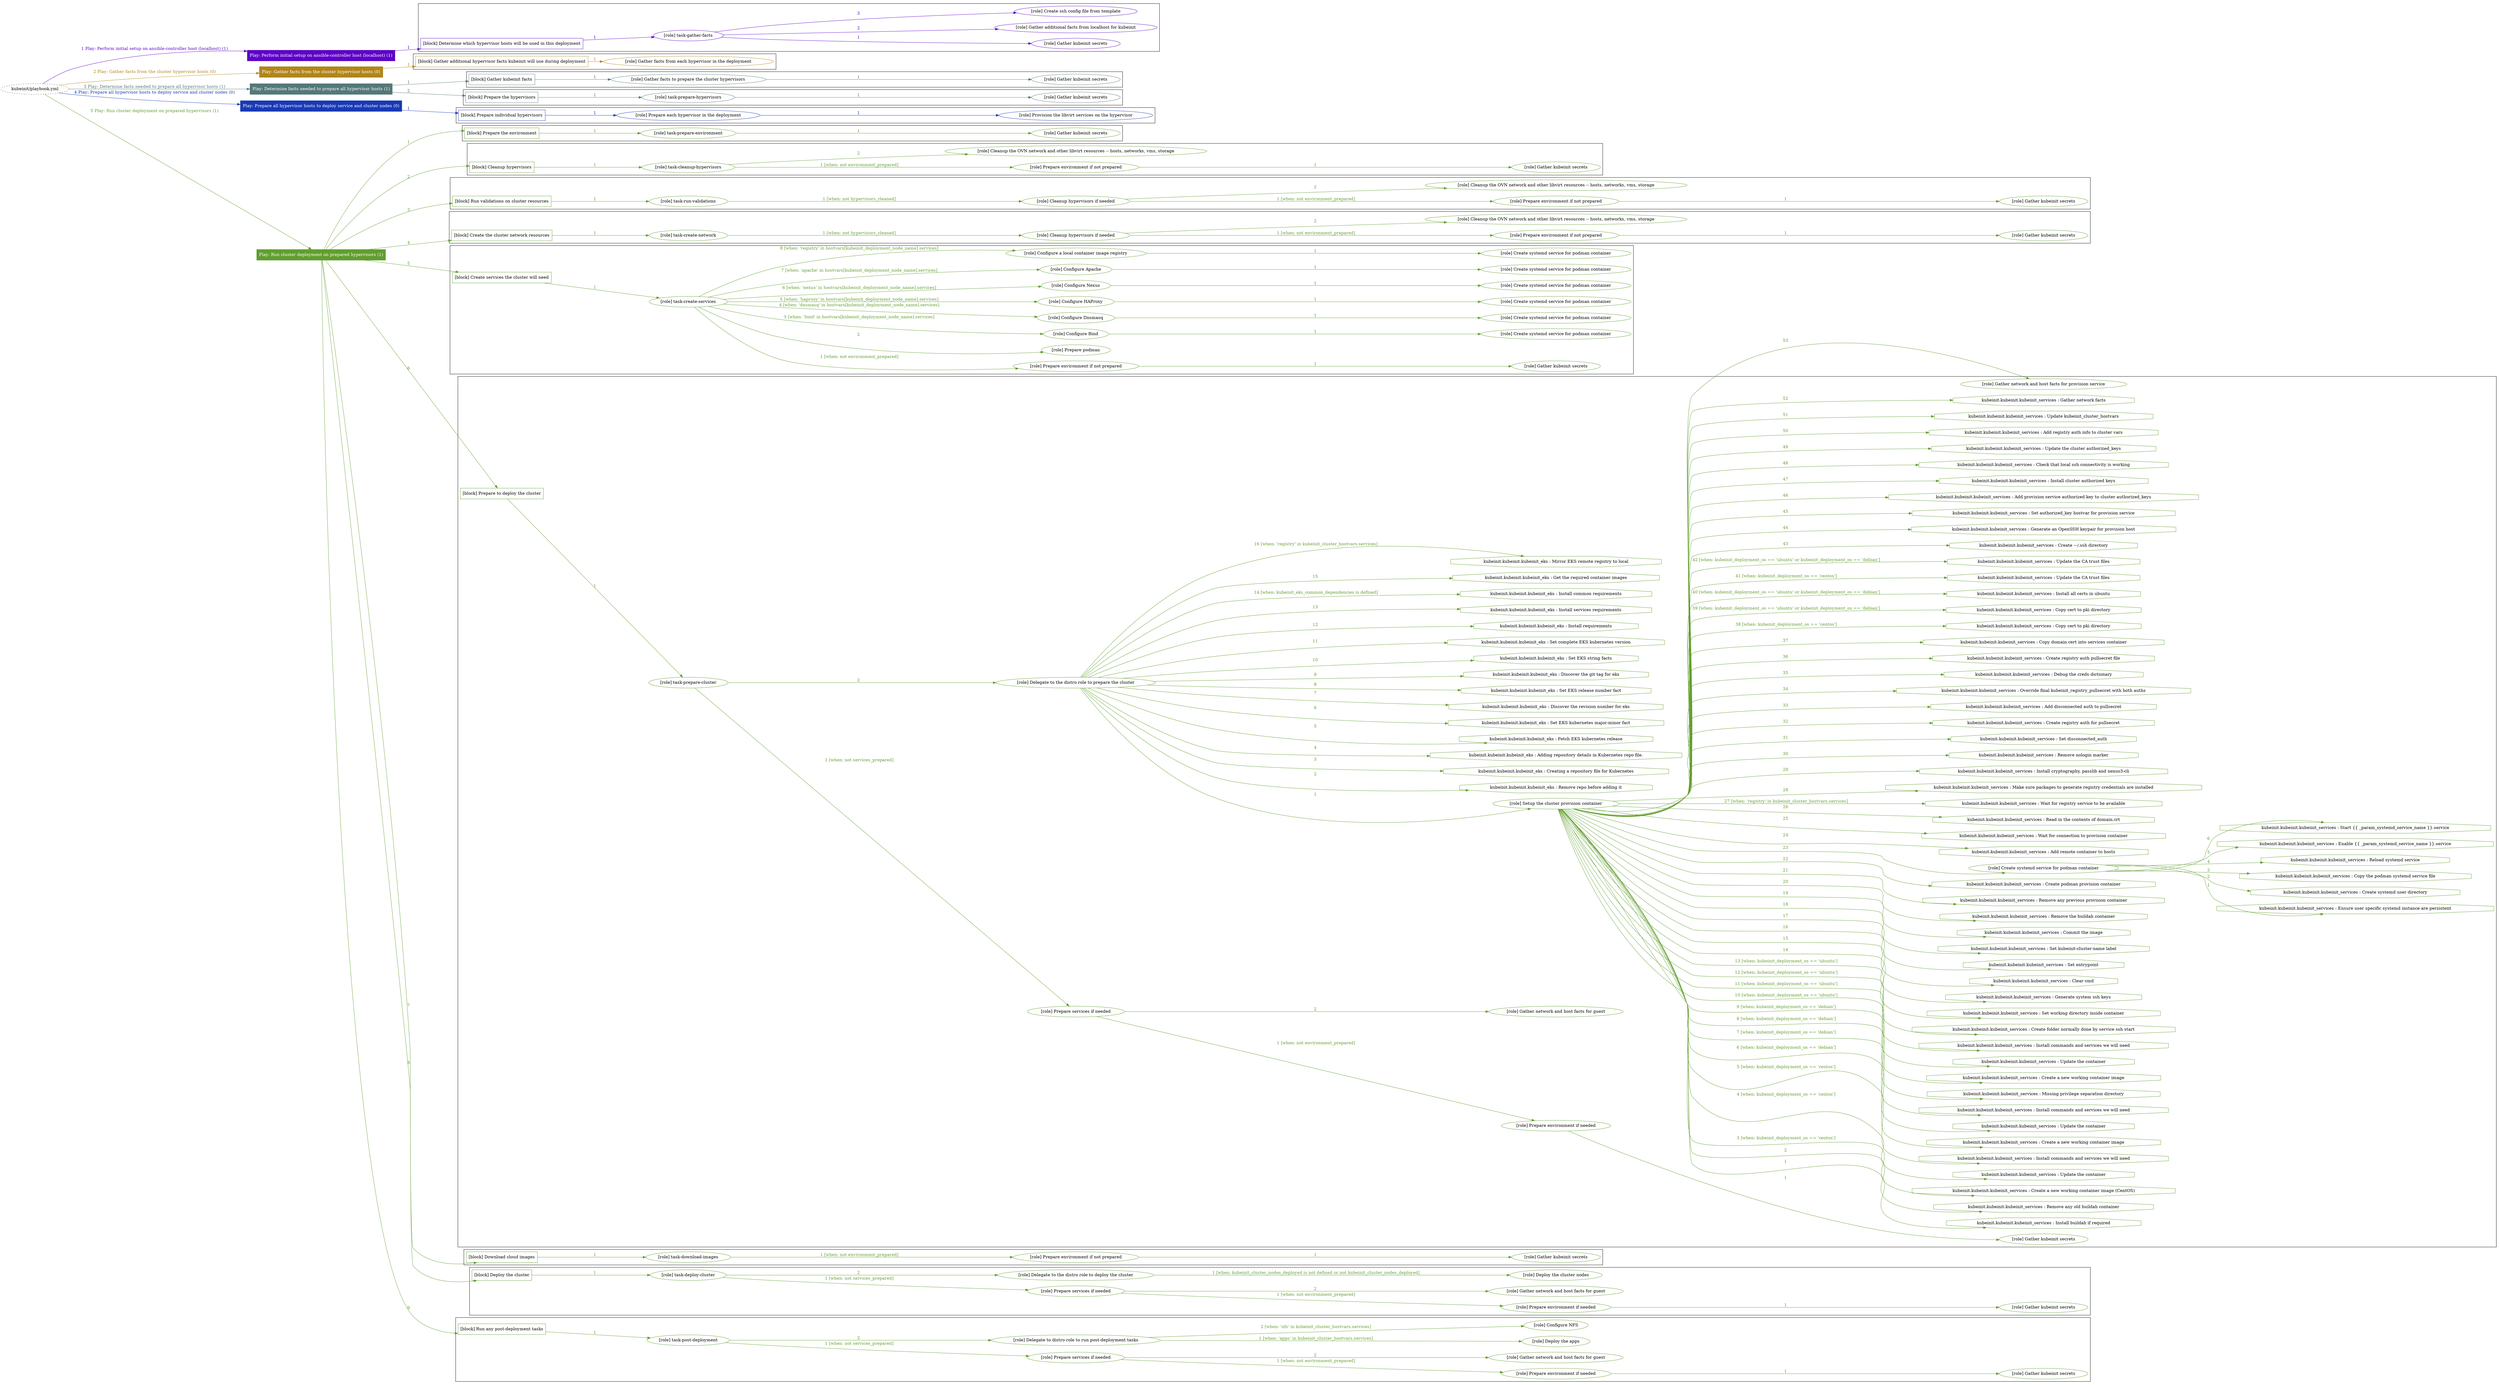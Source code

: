 digraph {
	graph [concentrate=true ordering=in rankdir=LR ratio=fill]
	edge [esep=5 sep=10]
	"kubeinit/playbook.yml" [URL="/home/runner/work/kubeinit/kubeinit/kubeinit/playbook.yml" id=playbook_e8e8f566 style=dotted]
	"kubeinit/playbook.yml" -> play_b3c6c2ba [label="1 Play: Perform initial setup on ansible-controller host (localhost) (1)" color="#5d04c8" fontcolor="#5d04c8" id=edge_play_b3c6c2ba labeltooltip="1 Play: Perform initial setup on ansible-controller host (localhost) (1)" tooltip="1 Play: Perform initial setup on ansible-controller host (localhost) (1)"]
	subgraph "Play: Perform initial setup on ansible-controller host (localhost) (1)" {
		play_b3c6c2ba [label="Play: Perform initial setup on ansible-controller host (localhost) (1)" URL="/home/runner/work/kubeinit/kubeinit/kubeinit/playbook.yml" color="#5d04c8" fontcolor="#ffffff" id=play_b3c6c2ba shape=box style=filled tooltip=localhost]
		play_b3c6c2ba -> block_8da74593 [label=1 color="#5d04c8" fontcolor="#5d04c8" id=edge_block_8da74593 labeltooltip=1 tooltip=1]
		subgraph cluster_block_8da74593 {
			block_8da74593 [label="[block] Determine which hypervisor hosts will be used in this deployment" URL="/home/runner/work/kubeinit/kubeinit/kubeinit/playbook.yml" color="#5d04c8" id=block_8da74593 labeltooltip="Determine which hypervisor hosts will be used in this deployment" shape=box tooltip="Determine which hypervisor hosts will be used in this deployment"]
			block_8da74593 -> role_8e7d5abd [label="1 " color="#5d04c8" fontcolor="#5d04c8" id=edge_role_8e7d5abd labeltooltip="1 " tooltip="1 "]
			subgraph "task-gather-facts" {
				role_8e7d5abd [label="[role] task-gather-facts" URL="/home/runner/work/kubeinit/kubeinit/kubeinit/playbook.yml" color="#5d04c8" id=role_8e7d5abd tooltip="task-gather-facts"]
				role_8e7d5abd -> role_cc0c2f87 [label="1 " color="#5d04c8" fontcolor="#5d04c8" id=edge_role_cc0c2f87 labeltooltip="1 " tooltip="1 "]
				subgraph "Gather kubeinit secrets" {
					role_cc0c2f87 [label="[role] Gather kubeinit secrets" URL="/home/runner/.ansible/collections/ansible_collections/kubeinit/kubeinit/roles/kubeinit_prepare/tasks/build_hypervisors_group.yml" color="#5d04c8" id=role_cc0c2f87 tooltip="Gather kubeinit secrets"]
				}
				role_8e7d5abd -> role_e598d94d [label="2 " color="#5d04c8" fontcolor="#5d04c8" id=edge_role_e598d94d labeltooltip="2 " tooltip="2 "]
				subgraph "Gather additional facts from localhost for kubeinit" {
					role_e598d94d [label="[role] Gather additional facts from localhost for kubeinit" URL="/home/runner/.ansible/collections/ansible_collections/kubeinit/kubeinit/roles/kubeinit_prepare/tasks/build_hypervisors_group.yml" color="#5d04c8" id=role_e598d94d tooltip="Gather additional facts from localhost for kubeinit"]
				}
				role_8e7d5abd -> role_4555525f [label="3 " color="#5d04c8" fontcolor="#5d04c8" id=edge_role_4555525f labeltooltip="3 " tooltip="3 "]
				subgraph "Create ssh config file from template" {
					role_4555525f [label="[role] Create ssh config file from template" URL="/home/runner/.ansible/collections/ansible_collections/kubeinit/kubeinit/roles/kubeinit_prepare/tasks/build_hypervisors_group.yml" color="#5d04c8" id=role_4555525f tooltip="Create ssh config file from template"]
				}
			}
		}
	}
	"kubeinit/playbook.yml" -> play_e3da7f1a [label="2 Play: Gather facts from the cluster hypervisor hosts (0)" color="#b2851a" fontcolor="#b2851a" id=edge_play_e3da7f1a labeltooltip="2 Play: Gather facts from the cluster hypervisor hosts (0)" tooltip="2 Play: Gather facts from the cluster hypervisor hosts (0)"]
	subgraph "Play: Gather facts from the cluster hypervisor hosts (0)" {
		play_e3da7f1a [label="Play: Gather facts from the cluster hypervisor hosts (0)" URL="/home/runner/work/kubeinit/kubeinit/kubeinit/playbook.yml" color="#b2851a" fontcolor="#ffffff" id=play_e3da7f1a shape=box style=filled tooltip="Play: Gather facts from the cluster hypervisor hosts (0)"]
		play_e3da7f1a -> block_72dcab6e [label=1 color="#b2851a" fontcolor="#b2851a" id=edge_block_72dcab6e labeltooltip=1 tooltip=1]
		subgraph cluster_block_72dcab6e {
			block_72dcab6e [label="[block] Gather additional hypervisor facts kubeinit will use during deployment" URL="/home/runner/work/kubeinit/kubeinit/kubeinit/playbook.yml" color="#b2851a" id=block_72dcab6e labeltooltip="Gather additional hypervisor facts kubeinit will use during deployment" shape=box tooltip="Gather additional hypervisor facts kubeinit will use during deployment"]
			block_72dcab6e -> role_4e943081 [label="1 " color="#b2851a" fontcolor="#b2851a" id=edge_role_4e943081 labeltooltip="1 " tooltip="1 "]
			subgraph "Gather facts from each hypervisor in the deployment" {
				role_4e943081 [label="[role] Gather facts from each hypervisor in the deployment" URL="/home/runner/work/kubeinit/kubeinit/kubeinit/playbook.yml" color="#b2851a" id=role_4e943081 tooltip="Gather facts from each hypervisor in the deployment"]
			}
		}
	}
	"kubeinit/playbook.yml" -> play_b37d28dd [label="3 Play: Determine facts needed to prepare all hypervisor hosts (1)" color="#547878" fontcolor="#547878" id=edge_play_b37d28dd labeltooltip="3 Play: Determine facts needed to prepare all hypervisor hosts (1)" tooltip="3 Play: Determine facts needed to prepare all hypervisor hosts (1)"]
	subgraph "Play: Determine facts needed to prepare all hypervisor hosts (1)" {
		play_b37d28dd [label="Play: Determine facts needed to prepare all hypervisor hosts (1)" URL="/home/runner/work/kubeinit/kubeinit/kubeinit/playbook.yml" color="#547878" fontcolor="#ffffff" id=play_b37d28dd shape=box style=filled tooltip=localhost]
		play_b37d28dd -> block_a5022e6a [label=1 color="#547878" fontcolor="#547878" id=edge_block_a5022e6a labeltooltip=1 tooltip=1]
		subgraph cluster_block_a5022e6a {
			block_a5022e6a [label="[block] Gather kubeinit facts" URL="/home/runner/work/kubeinit/kubeinit/kubeinit/playbook.yml" color="#547878" id=block_a5022e6a labeltooltip="Gather kubeinit facts" shape=box tooltip="Gather kubeinit facts"]
			block_a5022e6a -> role_77c9df04 [label="1 " color="#547878" fontcolor="#547878" id=edge_role_77c9df04 labeltooltip="1 " tooltip="1 "]
			subgraph "Gather facts to prepare the cluster hypervisors" {
				role_77c9df04 [label="[role] Gather facts to prepare the cluster hypervisors" URL="/home/runner/work/kubeinit/kubeinit/kubeinit/playbook.yml" color="#547878" id=role_77c9df04 tooltip="Gather facts to prepare the cluster hypervisors"]
				role_77c9df04 -> role_30d8e1b3 [label="1 " color="#547878" fontcolor="#547878" id=edge_role_30d8e1b3 labeltooltip="1 " tooltip="1 "]
				subgraph "Gather kubeinit secrets" {
					role_30d8e1b3 [label="[role] Gather kubeinit secrets" URL="/home/runner/.ansible/collections/ansible_collections/kubeinit/kubeinit/roles/kubeinit_prepare/tasks/gather_kubeinit_facts.yml" color="#547878" id=role_30d8e1b3 tooltip="Gather kubeinit secrets"]
				}
			}
		}
		play_b37d28dd -> block_4fa70ea9 [label=2 color="#547878" fontcolor="#547878" id=edge_block_4fa70ea9 labeltooltip=2 tooltip=2]
		subgraph cluster_block_4fa70ea9 {
			block_4fa70ea9 [label="[block] Prepare the hypervisors" URL="/home/runner/work/kubeinit/kubeinit/kubeinit/playbook.yml" color="#547878" id=block_4fa70ea9 labeltooltip="Prepare the hypervisors" shape=box tooltip="Prepare the hypervisors"]
			block_4fa70ea9 -> role_c0e62366 [label="1 " color="#547878" fontcolor="#547878" id=edge_role_c0e62366 labeltooltip="1 " tooltip="1 "]
			subgraph "task-prepare-hypervisors" {
				role_c0e62366 [label="[role] task-prepare-hypervisors" URL="/home/runner/work/kubeinit/kubeinit/kubeinit/playbook.yml" color="#547878" id=role_c0e62366 tooltip="task-prepare-hypervisors"]
				role_c0e62366 -> role_de0df736 [label="1 " color="#547878" fontcolor="#547878" id=edge_role_de0df736 labeltooltip="1 " tooltip="1 "]
				subgraph "Gather kubeinit secrets" {
					role_de0df736 [label="[role] Gather kubeinit secrets" URL="/home/runner/.ansible/collections/ansible_collections/kubeinit/kubeinit/roles/kubeinit_prepare/tasks/gather_kubeinit_facts.yml" color="#547878" id=role_de0df736 tooltip="Gather kubeinit secrets"]
				}
			}
		}
	}
	"kubeinit/playbook.yml" -> play_b6aa2712 [label="4 Play: Prepare all hypervisor hosts to deploy service and cluster nodes (0)" color="#1839b4" fontcolor="#1839b4" id=edge_play_b6aa2712 labeltooltip="4 Play: Prepare all hypervisor hosts to deploy service and cluster nodes (0)" tooltip="4 Play: Prepare all hypervisor hosts to deploy service and cluster nodes (0)"]
	subgraph "Play: Prepare all hypervisor hosts to deploy service and cluster nodes (0)" {
		play_b6aa2712 [label="Play: Prepare all hypervisor hosts to deploy service and cluster nodes (0)" URL="/home/runner/work/kubeinit/kubeinit/kubeinit/playbook.yml" color="#1839b4" fontcolor="#ffffff" id=play_b6aa2712 shape=box style=filled tooltip="Play: Prepare all hypervisor hosts to deploy service and cluster nodes (0)"]
		play_b6aa2712 -> block_67cbe03d [label=1 color="#1839b4" fontcolor="#1839b4" id=edge_block_67cbe03d labeltooltip=1 tooltip=1]
		subgraph cluster_block_67cbe03d {
			block_67cbe03d [label="[block] Prepare individual hypervisors" URL="/home/runner/work/kubeinit/kubeinit/kubeinit/playbook.yml" color="#1839b4" id=block_67cbe03d labeltooltip="Prepare individual hypervisors" shape=box tooltip="Prepare individual hypervisors"]
			block_67cbe03d -> role_ecefac39 [label="1 " color="#1839b4" fontcolor="#1839b4" id=edge_role_ecefac39 labeltooltip="1 " tooltip="1 "]
			subgraph "Prepare each hypervisor in the deployment" {
				role_ecefac39 [label="[role] Prepare each hypervisor in the deployment" URL="/home/runner/work/kubeinit/kubeinit/kubeinit/playbook.yml" color="#1839b4" id=role_ecefac39 tooltip="Prepare each hypervisor in the deployment"]
				role_ecefac39 -> role_cf5813a1 [label="1 " color="#1839b4" fontcolor="#1839b4" id=edge_role_cf5813a1 labeltooltip="1 " tooltip="1 "]
				subgraph "Provision the libvirt services on the hypervisor" {
					role_cf5813a1 [label="[role] Provision the libvirt services on the hypervisor" URL="/home/runner/.ansible/collections/ansible_collections/kubeinit/kubeinit/roles/kubeinit_prepare/tasks/prepare_hypervisor.yml" color="#1839b4" id=role_cf5813a1 tooltip="Provision the libvirt services on the hypervisor"]
				}
			}
		}
	}
	"kubeinit/playbook.yml" -> play_0637583b [label="5 Play: Run cluster deployment on prepared hypervisors (1)" color="#619e2e" fontcolor="#619e2e" id=edge_play_0637583b labeltooltip="5 Play: Run cluster deployment on prepared hypervisors (1)" tooltip="5 Play: Run cluster deployment on prepared hypervisors (1)"]
	subgraph "Play: Run cluster deployment on prepared hypervisors (1)" {
		play_0637583b [label="Play: Run cluster deployment on prepared hypervisors (1)" URL="/home/runner/work/kubeinit/kubeinit/kubeinit/playbook.yml" color="#619e2e" fontcolor="#ffffff" id=play_0637583b shape=box style=filled tooltip=localhost]
		play_0637583b -> block_8f78178a [label=1 color="#619e2e" fontcolor="#619e2e" id=edge_block_8f78178a labeltooltip=1 tooltip=1]
		subgraph cluster_block_8f78178a {
			block_8f78178a [label="[block] Prepare the environment" URL="/home/runner/work/kubeinit/kubeinit/kubeinit/playbook.yml" color="#619e2e" id=block_8f78178a labeltooltip="Prepare the environment" shape=box tooltip="Prepare the environment"]
			block_8f78178a -> role_9d395877 [label="1 " color="#619e2e" fontcolor="#619e2e" id=edge_role_9d395877 labeltooltip="1 " tooltip="1 "]
			subgraph "task-prepare-environment" {
				role_9d395877 [label="[role] task-prepare-environment" URL="/home/runner/work/kubeinit/kubeinit/kubeinit/playbook.yml" color="#619e2e" id=role_9d395877 tooltip="task-prepare-environment"]
				role_9d395877 -> role_8ccccaf0 [label="1 " color="#619e2e" fontcolor="#619e2e" id=edge_role_8ccccaf0 labeltooltip="1 " tooltip="1 "]
				subgraph "Gather kubeinit secrets" {
					role_8ccccaf0 [label="[role] Gather kubeinit secrets" URL="/home/runner/.ansible/collections/ansible_collections/kubeinit/kubeinit/roles/kubeinit_prepare/tasks/gather_kubeinit_facts.yml" color="#619e2e" id=role_8ccccaf0 tooltip="Gather kubeinit secrets"]
				}
			}
		}
		play_0637583b -> block_f820b280 [label=2 color="#619e2e" fontcolor="#619e2e" id=edge_block_f820b280 labeltooltip=2 tooltip=2]
		subgraph cluster_block_f820b280 {
			block_f820b280 [label="[block] Cleanup hypervisors" URL="/home/runner/work/kubeinit/kubeinit/kubeinit/playbook.yml" color="#619e2e" id=block_f820b280 labeltooltip="Cleanup hypervisors" shape=box tooltip="Cleanup hypervisors"]
			block_f820b280 -> role_92ba129d [label="1 " color="#619e2e" fontcolor="#619e2e" id=edge_role_92ba129d labeltooltip="1 " tooltip="1 "]
			subgraph "task-cleanup-hypervisors" {
				role_92ba129d [label="[role] task-cleanup-hypervisors" URL="/home/runner/work/kubeinit/kubeinit/kubeinit/playbook.yml" color="#619e2e" id=role_92ba129d tooltip="task-cleanup-hypervisors"]
				role_92ba129d -> role_7fc15df9 [label="1 [when: not environment_prepared]" color="#619e2e" fontcolor="#619e2e" id=edge_role_7fc15df9 labeltooltip="1 [when: not environment_prepared]" tooltip="1 [when: not environment_prepared]"]
				subgraph "Prepare environment if not prepared" {
					role_7fc15df9 [label="[role] Prepare environment if not prepared" URL="/home/runner/.ansible/collections/ansible_collections/kubeinit/kubeinit/roles/kubeinit_prepare/tasks/cleanup_hypervisors.yml" color="#619e2e" id=role_7fc15df9 tooltip="Prepare environment if not prepared"]
					role_7fc15df9 -> role_be5d0838 [label="1 " color="#619e2e" fontcolor="#619e2e" id=edge_role_be5d0838 labeltooltip="1 " tooltip="1 "]
					subgraph "Gather kubeinit secrets" {
						role_be5d0838 [label="[role] Gather kubeinit secrets" URL="/home/runner/.ansible/collections/ansible_collections/kubeinit/kubeinit/roles/kubeinit_prepare/tasks/gather_kubeinit_facts.yml" color="#619e2e" id=role_be5d0838 tooltip="Gather kubeinit secrets"]
					}
				}
				role_92ba129d -> role_4ee6e4d4 [label="2 " color="#619e2e" fontcolor="#619e2e" id=edge_role_4ee6e4d4 labeltooltip="2 " tooltip="2 "]
				subgraph "Cleanup the OVN network and other libvirt resources -- hosts, networks, vms, storage" {
					role_4ee6e4d4 [label="[role] Cleanup the OVN network and other libvirt resources -- hosts, networks, vms, storage" URL="/home/runner/.ansible/collections/ansible_collections/kubeinit/kubeinit/roles/kubeinit_prepare/tasks/cleanup_hypervisors.yml" color="#619e2e" id=role_4ee6e4d4 tooltip="Cleanup the OVN network and other libvirt resources -- hosts, networks, vms, storage"]
				}
			}
		}
		play_0637583b -> block_1423d14f [label=3 color="#619e2e" fontcolor="#619e2e" id=edge_block_1423d14f labeltooltip=3 tooltip=3]
		subgraph cluster_block_1423d14f {
			block_1423d14f [label="[block] Run validations on cluster resources" URL="/home/runner/work/kubeinit/kubeinit/kubeinit/playbook.yml" color="#619e2e" id=block_1423d14f labeltooltip="Run validations on cluster resources" shape=box tooltip="Run validations on cluster resources"]
			block_1423d14f -> role_c8719641 [label="1 " color="#619e2e" fontcolor="#619e2e" id=edge_role_c8719641 labeltooltip="1 " tooltip="1 "]
			subgraph "task-run-validations" {
				role_c8719641 [label="[role] task-run-validations" URL="/home/runner/work/kubeinit/kubeinit/kubeinit/playbook.yml" color="#619e2e" id=role_c8719641 tooltip="task-run-validations"]
				role_c8719641 -> role_c9e8d8a7 [label="1 [when: not hypervisors_cleaned]" color="#619e2e" fontcolor="#619e2e" id=edge_role_c9e8d8a7 labeltooltip="1 [when: not hypervisors_cleaned]" tooltip="1 [when: not hypervisors_cleaned]"]
				subgraph "Cleanup hypervisors if needed" {
					role_c9e8d8a7 [label="[role] Cleanup hypervisors if needed" URL="/home/runner/.ansible/collections/ansible_collections/kubeinit/kubeinit/roles/kubeinit_validations/tasks/main.yml" color="#619e2e" id=role_c9e8d8a7 tooltip="Cleanup hypervisors if needed"]
					role_c9e8d8a7 -> role_dc599d0d [label="1 [when: not environment_prepared]" color="#619e2e" fontcolor="#619e2e" id=edge_role_dc599d0d labeltooltip="1 [when: not environment_prepared]" tooltip="1 [when: not environment_prepared]"]
					subgraph "Prepare environment if not prepared" {
						role_dc599d0d [label="[role] Prepare environment if not prepared" URL="/home/runner/.ansible/collections/ansible_collections/kubeinit/kubeinit/roles/kubeinit_prepare/tasks/cleanup_hypervisors.yml" color="#619e2e" id=role_dc599d0d tooltip="Prepare environment if not prepared"]
						role_dc599d0d -> role_c8f07225 [label="1 " color="#619e2e" fontcolor="#619e2e" id=edge_role_c8f07225 labeltooltip="1 " tooltip="1 "]
						subgraph "Gather kubeinit secrets" {
							role_c8f07225 [label="[role] Gather kubeinit secrets" URL="/home/runner/.ansible/collections/ansible_collections/kubeinit/kubeinit/roles/kubeinit_prepare/tasks/gather_kubeinit_facts.yml" color="#619e2e" id=role_c8f07225 tooltip="Gather kubeinit secrets"]
						}
					}
					role_c9e8d8a7 -> role_cc17d117 [label="2 " color="#619e2e" fontcolor="#619e2e" id=edge_role_cc17d117 labeltooltip="2 " tooltip="2 "]
					subgraph "Cleanup the OVN network and other libvirt resources -- hosts, networks, vms, storage" {
						role_cc17d117 [label="[role] Cleanup the OVN network and other libvirt resources -- hosts, networks, vms, storage" URL="/home/runner/.ansible/collections/ansible_collections/kubeinit/kubeinit/roles/kubeinit_prepare/tasks/cleanup_hypervisors.yml" color="#619e2e" id=role_cc17d117 tooltip="Cleanup the OVN network and other libvirt resources -- hosts, networks, vms, storage"]
					}
				}
			}
		}
		play_0637583b -> block_463ac235 [label=4 color="#619e2e" fontcolor="#619e2e" id=edge_block_463ac235 labeltooltip=4 tooltip=4]
		subgraph cluster_block_463ac235 {
			block_463ac235 [label="[block] Create the cluster network resources" URL="/home/runner/work/kubeinit/kubeinit/kubeinit/playbook.yml" color="#619e2e" id=block_463ac235 labeltooltip="Create the cluster network resources" shape=box tooltip="Create the cluster network resources"]
			block_463ac235 -> role_eebddfd4 [label="1 " color="#619e2e" fontcolor="#619e2e" id=edge_role_eebddfd4 labeltooltip="1 " tooltip="1 "]
			subgraph "task-create-network" {
				role_eebddfd4 [label="[role] task-create-network" URL="/home/runner/work/kubeinit/kubeinit/kubeinit/playbook.yml" color="#619e2e" id=role_eebddfd4 tooltip="task-create-network"]
				role_eebddfd4 -> role_bfb1e768 [label="1 [when: not hypervisors_cleaned]" color="#619e2e" fontcolor="#619e2e" id=edge_role_bfb1e768 labeltooltip="1 [when: not hypervisors_cleaned]" tooltip="1 [when: not hypervisors_cleaned]"]
				subgraph "Cleanup hypervisors if needed" {
					role_bfb1e768 [label="[role] Cleanup hypervisors if needed" URL="/home/runner/.ansible/collections/ansible_collections/kubeinit/kubeinit/roles/kubeinit_libvirt/tasks/create_network.yml" color="#619e2e" id=role_bfb1e768 tooltip="Cleanup hypervisors if needed"]
					role_bfb1e768 -> role_ccfa0a1a [label="1 [when: not environment_prepared]" color="#619e2e" fontcolor="#619e2e" id=edge_role_ccfa0a1a labeltooltip="1 [when: not environment_prepared]" tooltip="1 [when: not environment_prepared]"]
					subgraph "Prepare environment if not prepared" {
						role_ccfa0a1a [label="[role] Prepare environment if not prepared" URL="/home/runner/.ansible/collections/ansible_collections/kubeinit/kubeinit/roles/kubeinit_prepare/tasks/cleanup_hypervisors.yml" color="#619e2e" id=role_ccfa0a1a tooltip="Prepare environment if not prepared"]
						role_ccfa0a1a -> role_15a90aba [label="1 " color="#619e2e" fontcolor="#619e2e" id=edge_role_15a90aba labeltooltip="1 " tooltip="1 "]
						subgraph "Gather kubeinit secrets" {
							role_15a90aba [label="[role] Gather kubeinit secrets" URL="/home/runner/.ansible/collections/ansible_collections/kubeinit/kubeinit/roles/kubeinit_prepare/tasks/gather_kubeinit_facts.yml" color="#619e2e" id=role_15a90aba tooltip="Gather kubeinit secrets"]
						}
					}
					role_bfb1e768 -> role_6616198a [label="2 " color="#619e2e" fontcolor="#619e2e" id=edge_role_6616198a labeltooltip="2 " tooltip="2 "]
					subgraph "Cleanup the OVN network and other libvirt resources -- hosts, networks, vms, storage" {
						role_6616198a [label="[role] Cleanup the OVN network and other libvirt resources -- hosts, networks, vms, storage" URL="/home/runner/.ansible/collections/ansible_collections/kubeinit/kubeinit/roles/kubeinit_prepare/tasks/cleanup_hypervisors.yml" color="#619e2e" id=role_6616198a tooltip="Cleanup the OVN network and other libvirt resources -- hosts, networks, vms, storage"]
					}
				}
			}
		}
		play_0637583b -> block_6a451ee7 [label=5 color="#619e2e" fontcolor="#619e2e" id=edge_block_6a451ee7 labeltooltip=5 tooltip=5]
		subgraph cluster_block_6a451ee7 {
			block_6a451ee7 [label="[block] Create services the cluster will need" URL="/home/runner/work/kubeinit/kubeinit/kubeinit/playbook.yml" color="#619e2e" id=block_6a451ee7 labeltooltip="Create services the cluster will need" shape=box tooltip="Create services the cluster will need"]
			block_6a451ee7 -> role_449c9e51 [label="1 " color="#619e2e" fontcolor="#619e2e" id=edge_role_449c9e51 labeltooltip="1 " tooltip="1 "]
			subgraph "task-create-services" {
				role_449c9e51 [label="[role] task-create-services" URL="/home/runner/work/kubeinit/kubeinit/kubeinit/playbook.yml" color="#619e2e" id=role_449c9e51 tooltip="task-create-services"]
				role_449c9e51 -> role_484f19b6 [label="1 [when: not environment_prepared]" color="#619e2e" fontcolor="#619e2e" id=edge_role_484f19b6 labeltooltip="1 [when: not environment_prepared]" tooltip="1 [when: not environment_prepared]"]
				subgraph "Prepare environment if not prepared" {
					role_484f19b6 [label="[role] Prepare environment if not prepared" URL="/home/runner/.ansible/collections/ansible_collections/kubeinit/kubeinit/roles/kubeinit_services/tasks/main.yml" color="#619e2e" id=role_484f19b6 tooltip="Prepare environment if not prepared"]
					role_484f19b6 -> role_7e2afc2d [label="1 " color="#619e2e" fontcolor="#619e2e" id=edge_role_7e2afc2d labeltooltip="1 " tooltip="1 "]
					subgraph "Gather kubeinit secrets" {
						role_7e2afc2d [label="[role] Gather kubeinit secrets" URL="/home/runner/.ansible/collections/ansible_collections/kubeinit/kubeinit/roles/kubeinit_prepare/tasks/gather_kubeinit_facts.yml" color="#619e2e" id=role_7e2afc2d tooltip="Gather kubeinit secrets"]
					}
				}
				role_449c9e51 -> role_b3d76e56 [label="2 " color="#619e2e" fontcolor="#619e2e" id=edge_role_b3d76e56 labeltooltip="2 " tooltip="2 "]
				subgraph "Prepare podman" {
					role_b3d76e56 [label="[role] Prepare podman" URL="/home/runner/.ansible/collections/ansible_collections/kubeinit/kubeinit/roles/kubeinit_services/tasks/00_create_service_pod.yml" color="#619e2e" id=role_b3d76e56 tooltip="Prepare podman"]
				}
				role_449c9e51 -> role_7f1dcd63 [label="3 [when: 'bind' in hostvars[kubeinit_deployment_node_name].services]" color="#619e2e" fontcolor="#619e2e" id=edge_role_7f1dcd63 labeltooltip="3 [when: 'bind' in hostvars[kubeinit_deployment_node_name].services]" tooltip="3 [when: 'bind' in hostvars[kubeinit_deployment_node_name].services]"]
				subgraph "Configure Bind" {
					role_7f1dcd63 [label="[role] Configure Bind" URL="/home/runner/.ansible/collections/ansible_collections/kubeinit/kubeinit/roles/kubeinit_services/tasks/start_services_containers.yml" color="#619e2e" id=role_7f1dcd63 tooltip="Configure Bind"]
					role_7f1dcd63 -> role_4ea30bf9 [label="1 " color="#619e2e" fontcolor="#619e2e" id=edge_role_4ea30bf9 labeltooltip="1 " tooltip="1 "]
					subgraph "Create systemd service for podman container" {
						role_4ea30bf9 [label="[role] Create systemd service for podman container" URL="/home/runner/.ansible/collections/ansible_collections/kubeinit/kubeinit/roles/kubeinit_bind/tasks/main.yml" color="#619e2e" id=role_4ea30bf9 tooltip="Create systemd service for podman container"]
					}
				}
				role_449c9e51 -> role_6704889f [label="4 [when: 'dnsmasq' in hostvars[kubeinit_deployment_node_name].services]" color="#619e2e" fontcolor="#619e2e" id=edge_role_6704889f labeltooltip="4 [when: 'dnsmasq' in hostvars[kubeinit_deployment_node_name].services]" tooltip="4 [when: 'dnsmasq' in hostvars[kubeinit_deployment_node_name].services]"]
				subgraph "Configure Dnsmasq" {
					role_6704889f [label="[role] Configure Dnsmasq" URL="/home/runner/.ansible/collections/ansible_collections/kubeinit/kubeinit/roles/kubeinit_services/tasks/start_services_containers.yml" color="#619e2e" id=role_6704889f tooltip="Configure Dnsmasq"]
					role_6704889f -> role_747ef60f [label="1 " color="#619e2e" fontcolor="#619e2e" id=edge_role_747ef60f labeltooltip="1 " tooltip="1 "]
					subgraph "Create systemd service for podman container" {
						role_747ef60f [label="[role] Create systemd service for podman container" URL="/home/runner/.ansible/collections/ansible_collections/kubeinit/kubeinit/roles/kubeinit_dnsmasq/tasks/main.yml" color="#619e2e" id=role_747ef60f tooltip="Create systemd service for podman container"]
					}
				}
				role_449c9e51 -> role_975a1b56 [label="5 [when: 'haproxy' in hostvars[kubeinit_deployment_node_name].services]" color="#619e2e" fontcolor="#619e2e" id=edge_role_975a1b56 labeltooltip="5 [when: 'haproxy' in hostvars[kubeinit_deployment_node_name].services]" tooltip="5 [when: 'haproxy' in hostvars[kubeinit_deployment_node_name].services]"]
				subgraph "Configure HAProxy" {
					role_975a1b56 [label="[role] Configure HAProxy" URL="/home/runner/.ansible/collections/ansible_collections/kubeinit/kubeinit/roles/kubeinit_services/tasks/start_services_containers.yml" color="#619e2e" id=role_975a1b56 tooltip="Configure HAProxy"]
					role_975a1b56 -> role_0b539d60 [label="1 " color="#619e2e" fontcolor="#619e2e" id=edge_role_0b539d60 labeltooltip="1 " tooltip="1 "]
					subgraph "Create systemd service for podman container" {
						role_0b539d60 [label="[role] Create systemd service for podman container" URL="/home/runner/.ansible/collections/ansible_collections/kubeinit/kubeinit/roles/kubeinit_haproxy/tasks/main.yml" color="#619e2e" id=role_0b539d60 tooltip="Create systemd service for podman container"]
					}
				}
				role_449c9e51 -> role_4eca3237 [label="6 [when: 'nexus' in hostvars[kubeinit_deployment_node_name].services]" color="#619e2e" fontcolor="#619e2e" id=edge_role_4eca3237 labeltooltip="6 [when: 'nexus' in hostvars[kubeinit_deployment_node_name].services]" tooltip="6 [when: 'nexus' in hostvars[kubeinit_deployment_node_name].services]"]
				subgraph "Configure Nexus" {
					role_4eca3237 [label="[role] Configure Nexus" URL="/home/runner/.ansible/collections/ansible_collections/kubeinit/kubeinit/roles/kubeinit_services/tasks/start_services_containers.yml" color="#619e2e" id=role_4eca3237 tooltip="Configure Nexus"]
					role_4eca3237 -> role_26dfbfbe [label="1 " color="#619e2e" fontcolor="#619e2e" id=edge_role_26dfbfbe labeltooltip="1 " tooltip="1 "]
					subgraph "Create systemd service for podman container" {
						role_26dfbfbe [label="[role] Create systemd service for podman container" URL="/home/runner/.ansible/collections/ansible_collections/kubeinit/kubeinit/roles/kubeinit_nexus/tasks/main.yml" color="#619e2e" id=role_26dfbfbe tooltip="Create systemd service for podman container"]
					}
				}
				role_449c9e51 -> role_c9e76c4d [label="7 [when: 'apache' in hostvars[kubeinit_deployment_node_name].services]" color="#619e2e" fontcolor="#619e2e" id=edge_role_c9e76c4d labeltooltip="7 [when: 'apache' in hostvars[kubeinit_deployment_node_name].services]" tooltip="7 [when: 'apache' in hostvars[kubeinit_deployment_node_name].services]"]
				subgraph "Configure Apache" {
					role_c9e76c4d [label="[role] Configure Apache" URL="/home/runner/.ansible/collections/ansible_collections/kubeinit/kubeinit/roles/kubeinit_services/tasks/start_services_containers.yml" color="#619e2e" id=role_c9e76c4d tooltip="Configure Apache"]
					role_c9e76c4d -> role_d53756bd [label="1 " color="#619e2e" fontcolor="#619e2e" id=edge_role_d53756bd labeltooltip="1 " tooltip="1 "]
					subgraph "Create systemd service for podman container" {
						role_d53756bd [label="[role] Create systemd service for podman container" URL="/home/runner/.ansible/collections/ansible_collections/kubeinit/kubeinit/roles/kubeinit_apache/tasks/main.yml" color="#619e2e" id=role_d53756bd tooltip="Create systemd service for podman container"]
					}
				}
				role_449c9e51 -> role_dbc7e433 [label="8 [when: 'registry' in hostvars[kubeinit_deployment_node_name].services]" color="#619e2e" fontcolor="#619e2e" id=edge_role_dbc7e433 labeltooltip="8 [when: 'registry' in hostvars[kubeinit_deployment_node_name].services]" tooltip="8 [when: 'registry' in hostvars[kubeinit_deployment_node_name].services]"]
				subgraph "Configure a local container image registry" {
					role_dbc7e433 [label="[role] Configure a local container image registry" URL="/home/runner/.ansible/collections/ansible_collections/kubeinit/kubeinit/roles/kubeinit_services/tasks/start_services_containers.yml" color="#619e2e" id=role_dbc7e433 tooltip="Configure a local container image registry"]
					role_dbc7e433 -> role_ab65917b [label="1 " color="#619e2e" fontcolor="#619e2e" id=edge_role_ab65917b labeltooltip="1 " tooltip="1 "]
					subgraph "Create systemd service for podman container" {
						role_ab65917b [label="[role] Create systemd service for podman container" URL="/home/runner/.ansible/collections/ansible_collections/kubeinit/kubeinit/roles/kubeinit_registry/tasks/main.yml" color="#619e2e" id=role_ab65917b tooltip="Create systemd service for podman container"]
					}
				}
			}
		}
		play_0637583b -> block_0c70f903 [label=6 color="#619e2e" fontcolor="#619e2e" id=edge_block_0c70f903 labeltooltip=6 tooltip=6]
		subgraph cluster_block_0c70f903 {
			block_0c70f903 [label="[block] Prepare to deploy the cluster" URL="/home/runner/work/kubeinit/kubeinit/kubeinit/playbook.yml" color="#619e2e" id=block_0c70f903 labeltooltip="Prepare to deploy the cluster" shape=box tooltip="Prepare to deploy the cluster"]
			block_0c70f903 -> role_19c85f33 [label="1 " color="#619e2e" fontcolor="#619e2e" id=edge_role_19c85f33 labeltooltip="1 " tooltip="1 "]
			subgraph "task-prepare-cluster" {
				role_19c85f33 [label="[role] task-prepare-cluster" URL="/home/runner/work/kubeinit/kubeinit/kubeinit/playbook.yml" color="#619e2e" id=role_19c85f33 tooltip="task-prepare-cluster"]
				role_19c85f33 -> role_57e8abb9 [label="1 [when: not services_prepared]" color="#619e2e" fontcolor="#619e2e" id=edge_role_57e8abb9 labeltooltip="1 [when: not services_prepared]" tooltip="1 [when: not services_prepared]"]
				subgraph "Prepare services if needed" {
					role_57e8abb9 [label="[role] Prepare services if needed" URL="/home/runner/.ansible/collections/ansible_collections/kubeinit/kubeinit/roles/kubeinit_prepare/tasks/prepare_cluster.yml" color="#619e2e" id=role_57e8abb9 tooltip="Prepare services if needed"]
					role_57e8abb9 -> role_30cc9e44 [label="1 [when: not environment_prepared]" color="#619e2e" fontcolor="#619e2e" id=edge_role_30cc9e44 labeltooltip="1 [when: not environment_prepared]" tooltip="1 [when: not environment_prepared]"]
					subgraph "Prepare environment if needed" {
						role_30cc9e44 [label="[role] Prepare environment if needed" URL="/home/runner/.ansible/collections/ansible_collections/kubeinit/kubeinit/roles/kubeinit_services/tasks/prepare_services.yml" color="#619e2e" id=role_30cc9e44 tooltip="Prepare environment if needed"]
						role_30cc9e44 -> role_a92d85ad [label="1 " color="#619e2e" fontcolor="#619e2e" id=edge_role_a92d85ad labeltooltip="1 " tooltip="1 "]
						subgraph "Gather kubeinit secrets" {
							role_a92d85ad [label="[role] Gather kubeinit secrets" URL="/home/runner/.ansible/collections/ansible_collections/kubeinit/kubeinit/roles/kubeinit_prepare/tasks/gather_kubeinit_facts.yml" color="#619e2e" id=role_a92d85ad tooltip="Gather kubeinit secrets"]
						}
					}
					role_57e8abb9 -> role_e5b27b59 [label="2 " color="#619e2e" fontcolor="#619e2e" id=edge_role_e5b27b59 labeltooltip="2 " tooltip="2 "]
					subgraph "Gather network and host facts for guest" {
						role_e5b27b59 [label="[role] Gather network and host facts for guest" URL="/home/runner/.ansible/collections/ansible_collections/kubeinit/kubeinit/roles/kubeinit_services/tasks/prepare_services.yml" color="#619e2e" id=role_e5b27b59 tooltip="Gather network and host facts for guest"]
					}
				}
				role_19c85f33 -> role_1c306e55 [label="2 " color="#619e2e" fontcolor="#619e2e" id=edge_role_1c306e55 labeltooltip="2 " tooltip="2 "]
				subgraph "Delegate to the distro role to prepare the cluster" {
					role_1c306e55 [label="[role] Delegate to the distro role to prepare the cluster" URL="/home/runner/.ansible/collections/ansible_collections/kubeinit/kubeinit/roles/kubeinit_prepare/tasks/prepare_cluster.yml" color="#619e2e" id=role_1c306e55 tooltip="Delegate to the distro role to prepare the cluster"]
					role_1c306e55 -> role_e813b5b5 [label="1 " color="#619e2e" fontcolor="#619e2e" id=edge_role_e813b5b5 labeltooltip="1 " tooltip="1 "]
					subgraph "Setup the cluster provision container" {
						role_e813b5b5 [label="[role] Setup the cluster provision container" URL="/home/runner/.ansible/collections/ansible_collections/kubeinit/kubeinit/roles/kubeinit_eks/tasks/prepare_cluster.yml" color="#619e2e" id=role_e813b5b5 tooltip="Setup the cluster provision container"]
						task_cb4ec824 [label="kubeinit.kubeinit.kubeinit_services : Install buildah if required" URL="/home/runner/.ansible/collections/ansible_collections/kubeinit/kubeinit/roles/kubeinit_services/tasks/create_provision_container.yml" color="#619e2e" id=task_cb4ec824 shape=octagon tooltip="kubeinit.kubeinit.kubeinit_services : Install buildah if required"]
						role_e813b5b5 -> task_cb4ec824 [label="1 " color="#619e2e" fontcolor="#619e2e" id=edge_task_cb4ec824 labeltooltip="1 " tooltip="1 "]
						task_7c91ac06 [label="kubeinit.kubeinit.kubeinit_services : Remove any old buildah container" URL="/home/runner/.ansible/collections/ansible_collections/kubeinit/kubeinit/roles/kubeinit_services/tasks/create_provision_container.yml" color="#619e2e" id=task_7c91ac06 shape=octagon tooltip="kubeinit.kubeinit.kubeinit_services : Remove any old buildah container"]
						role_e813b5b5 -> task_7c91ac06 [label="2 " color="#619e2e" fontcolor="#619e2e" id=edge_task_7c91ac06 labeltooltip="2 " tooltip="2 "]
						task_59198f6a [label="kubeinit.kubeinit.kubeinit_services : Create a new working container image (CentOS)" URL="/home/runner/.ansible/collections/ansible_collections/kubeinit/kubeinit/roles/kubeinit_services/tasks/create_provision_container.yml" color="#619e2e" id=task_59198f6a shape=octagon tooltip="kubeinit.kubeinit.kubeinit_services : Create a new working container image (CentOS)"]
						role_e813b5b5 -> task_59198f6a [label="3 [when: kubeinit_deployment_os == 'centos']" color="#619e2e" fontcolor="#619e2e" id=edge_task_59198f6a labeltooltip="3 [when: kubeinit_deployment_os == 'centos']" tooltip="3 [when: kubeinit_deployment_os == 'centos']"]
						task_54452100 [label="kubeinit.kubeinit.kubeinit_services : Update the container" URL="/home/runner/.ansible/collections/ansible_collections/kubeinit/kubeinit/roles/kubeinit_services/tasks/create_provision_container.yml" color="#619e2e" id=task_54452100 shape=octagon tooltip="kubeinit.kubeinit.kubeinit_services : Update the container"]
						role_e813b5b5 -> task_54452100 [label="4 [when: kubeinit_deployment_os == 'centos']" color="#619e2e" fontcolor="#619e2e" id=edge_task_54452100 labeltooltip="4 [when: kubeinit_deployment_os == 'centos']" tooltip="4 [when: kubeinit_deployment_os == 'centos']"]
						task_e19a354c [label="kubeinit.kubeinit.kubeinit_services : Install commands and services we will need" URL="/home/runner/.ansible/collections/ansible_collections/kubeinit/kubeinit/roles/kubeinit_services/tasks/create_provision_container.yml" color="#619e2e" id=task_e19a354c shape=octagon tooltip="kubeinit.kubeinit.kubeinit_services : Install commands and services we will need"]
						role_e813b5b5 -> task_e19a354c [label="5 [when: kubeinit_deployment_os == 'centos']" color="#619e2e" fontcolor="#619e2e" id=edge_task_e19a354c labeltooltip="5 [when: kubeinit_deployment_os == 'centos']" tooltip="5 [when: kubeinit_deployment_os == 'centos']"]
						task_51dfdfcd [label="kubeinit.kubeinit.kubeinit_services : Create a new working container image" URL="/home/runner/.ansible/collections/ansible_collections/kubeinit/kubeinit/roles/kubeinit_services/tasks/create_provision_container.yml" color="#619e2e" id=task_51dfdfcd shape=octagon tooltip="kubeinit.kubeinit.kubeinit_services : Create a new working container image"]
						role_e813b5b5 -> task_51dfdfcd [label="6 [when: kubeinit_deployment_os == 'debian']" color="#619e2e" fontcolor="#619e2e" id=edge_task_51dfdfcd labeltooltip="6 [when: kubeinit_deployment_os == 'debian']" tooltip="6 [when: kubeinit_deployment_os == 'debian']"]
						task_7a6275d7 [label="kubeinit.kubeinit.kubeinit_services : Update the container" URL="/home/runner/.ansible/collections/ansible_collections/kubeinit/kubeinit/roles/kubeinit_services/tasks/create_provision_container.yml" color="#619e2e" id=task_7a6275d7 shape=octagon tooltip="kubeinit.kubeinit.kubeinit_services : Update the container"]
						role_e813b5b5 -> task_7a6275d7 [label="7 [when: kubeinit_deployment_os == 'debian']" color="#619e2e" fontcolor="#619e2e" id=edge_task_7a6275d7 labeltooltip="7 [when: kubeinit_deployment_os == 'debian']" tooltip="7 [when: kubeinit_deployment_os == 'debian']"]
						task_fdfe32d5 [label="kubeinit.kubeinit.kubeinit_services : Install commands and services we will need" URL="/home/runner/.ansible/collections/ansible_collections/kubeinit/kubeinit/roles/kubeinit_services/tasks/create_provision_container.yml" color="#619e2e" id=task_fdfe32d5 shape=octagon tooltip="kubeinit.kubeinit.kubeinit_services : Install commands and services we will need"]
						role_e813b5b5 -> task_fdfe32d5 [label="8 [when: kubeinit_deployment_os == 'debian']" color="#619e2e" fontcolor="#619e2e" id=edge_task_fdfe32d5 labeltooltip="8 [when: kubeinit_deployment_os == 'debian']" tooltip="8 [when: kubeinit_deployment_os == 'debian']"]
						task_cff781b8 [label="kubeinit.kubeinit.kubeinit_services : Missing privilege separation directory" URL="/home/runner/.ansible/collections/ansible_collections/kubeinit/kubeinit/roles/kubeinit_services/tasks/create_provision_container.yml" color="#619e2e" id=task_cff781b8 shape=octagon tooltip="kubeinit.kubeinit.kubeinit_services : Missing privilege separation directory"]
						role_e813b5b5 -> task_cff781b8 [label="9 [when: kubeinit_deployment_os == 'debian']" color="#619e2e" fontcolor="#619e2e" id=edge_task_cff781b8 labeltooltip="9 [when: kubeinit_deployment_os == 'debian']" tooltip="9 [when: kubeinit_deployment_os == 'debian']"]
						task_e895df34 [label="kubeinit.kubeinit.kubeinit_services : Create a new working container image" URL="/home/runner/.ansible/collections/ansible_collections/kubeinit/kubeinit/roles/kubeinit_services/tasks/create_provision_container.yml" color="#619e2e" id=task_e895df34 shape=octagon tooltip="kubeinit.kubeinit.kubeinit_services : Create a new working container image"]
						role_e813b5b5 -> task_e895df34 [label="10 [when: kubeinit_deployment_os == 'ubuntu']" color="#619e2e" fontcolor="#619e2e" id=edge_task_e895df34 labeltooltip="10 [when: kubeinit_deployment_os == 'ubuntu']" tooltip="10 [when: kubeinit_deployment_os == 'ubuntu']"]
						task_d884e4a3 [label="kubeinit.kubeinit.kubeinit_services : Update the container" URL="/home/runner/.ansible/collections/ansible_collections/kubeinit/kubeinit/roles/kubeinit_services/tasks/create_provision_container.yml" color="#619e2e" id=task_d884e4a3 shape=octagon tooltip="kubeinit.kubeinit.kubeinit_services : Update the container"]
						role_e813b5b5 -> task_d884e4a3 [label="11 [when: kubeinit_deployment_os == 'ubuntu']" color="#619e2e" fontcolor="#619e2e" id=edge_task_d884e4a3 labeltooltip="11 [when: kubeinit_deployment_os == 'ubuntu']" tooltip="11 [when: kubeinit_deployment_os == 'ubuntu']"]
						task_b847b1b6 [label="kubeinit.kubeinit.kubeinit_services : Install commands and services we will need" URL="/home/runner/.ansible/collections/ansible_collections/kubeinit/kubeinit/roles/kubeinit_services/tasks/create_provision_container.yml" color="#619e2e" id=task_b847b1b6 shape=octagon tooltip="kubeinit.kubeinit.kubeinit_services : Install commands and services we will need"]
						role_e813b5b5 -> task_b847b1b6 [label="12 [when: kubeinit_deployment_os == 'ubuntu']" color="#619e2e" fontcolor="#619e2e" id=edge_task_b847b1b6 labeltooltip="12 [when: kubeinit_deployment_os == 'ubuntu']" tooltip="12 [when: kubeinit_deployment_os == 'ubuntu']"]
						task_a7515b57 [label="kubeinit.kubeinit.kubeinit_services : Create folder normally done by service ssh start" URL="/home/runner/.ansible/collections/ansible_collections/kubeinit/kubeinit/roles/kubeinit_services/tasks/create_provision_container.yml" color="#619e2e" id=task_a7515b57 shape=octagon tooltip="kubeinit.kubeinit.kubeinit_services : Create folder normally done by service ssh start"]
						role_e813b5b5 -> task_a7515b57 [label="13 [when: kubeinit_deployment_os == 'ubuntu']" color="#619e2e" fontcolor="#619e2e" id=edge_task_a7515b57 labeltooltip="13 [when: kubeinit_deployment_os == 'ubuntu']" tooltip="13 [when: kubeinit_deployment_os == 'ubuntu']"]
						task_756904e3 [label="kubeinit.kubeinit.kubeinit_services : Set working directory inside container" URL="/home/runner/.ansible/collections/ansible_collections/kubeinit/kubeinit/roles/kubeinit_services/tasks/create_provision_container.yml" color="#619e2e" id=task_756904e3 shape=octagon tooltip="kubeinit.kubeinit.kubeinit_services : Set working directory inside container"]
						role_e813b5b5 -> task_756904e3 [label="14 " color="#619e2e" fontcolor="#619e2e" id=edge_task_756904e3 labeltooltip="14 " tooltip="14 "]
						task_1afb6e56 [label="kubeinit.kubeinit.kubeinit_services : Generate system ssh keys" URL="/home/runner/.ansible/collections/ansible_collections/kubeinit/kubeinit/roles/kubeinit_services/tasks/create_provision_container.yml" color="#619e2e" id=task_1afb6e56 shape=octagon tooltip="kubeinit.kubeinit.kubeinit_services : Generate system ssh keys"]
						role_e813b5b5 -> task_1afb6e56 [label="15 " color="#619e2e" fontcolor="#619e2e" id=edge_task_1afb6e56 labeltooltip="15 " tooltip="15 "]
						task_40385f41 [label="kubeinit.kubeinit.kubeinit_services : Clear cmd" URL="/home/runner/.ansible/collections/ansible_collections/kubeinit/kubeinit/roles/kubeinit_services/tasks/create_provision_container.yml" color="#619e2e" id=task_40385f41 shape=octagon tooltip="kubeinit.kubeinit.kubeinit_services : Clear cmd"]
						role_e813b5b5 -> task_40385f41 [label="16 " color="#619e2e" fontcolor="#619e2e" id=edge_task_40385f41 labeltooltip="16 " tooltip="16 "]
						task_68f36e8f [label="kubeinit.kubeinit.kubeinit_services : Set entrypoint" URL="/home/runner/.ansible/collections/ansible_collections/kubeinit/kubeinit/roles/kubeinit_services/tasks/create_provision_container.yml" color="#619e2e" id=task_68f36e8f shape=octagon tooltip="kubeinit.kubeinit.kubeinit_services : Set entrypoint"]
						role_e813b5b5 -> task_68f36e8f [label="17 " color="#619e2e" fontcolor="#619e2e" id=edge_task_68f36e8f labeltooltip="17 " tooltip="17 "]
						task_67576e72 [label="kubeinit.kubeinit.kubeinit_services : Set kubeinit-cluster-name label" URL="/home/runner/.ansible/collections/ansible_collections/kubeinit/kubeinit/roles/kubeinit_services/tasks/create_provision_container.yml" color="#619e2e" id=task_67576e72 shape=octagon tooltip="kubeinit.kubeinit.kubeinit_services : Set kubeinit-cluster-name label"]
						role_e813b5b5 -> task_67576e72 [label="18 " color="#619e2e" fontcolor="#619e2e" id=edge_task_67576e72 labeltooltip="18 " tooltip="18 "]
						task_d3d1293a [label="kubeinit.kubeinit.kubeinit_services : Commit the image" URL="/home/runner/.ansible/collections/ansible_collections/kubeinit/kubeinit/roles/kubeinit_services/tasks/create_provision_container.yml" color="#619e2e" id=task_d3d1293a shape=octagon tooltip="kubeinit.kubeinit.kubeinit_services : Commit the image"]
						role_e813b5b5 -> task_d3d1293a [label="19 " color="#619e2e" fontcolor="#619e2e" id=edge_task_d3d1293a labeltooltip="19 " tooltip="19 "]
						task_1f928ee4 [label="kubeinit.kubeinit.kubeinit_services : Remove the buildah container" URL="/home/runner/.ansible/collections/ansible_collections/kubeinit/kubeinit/roles/kubeinit_services/tasks/create_provision_container.yml" color="#619e2e" id=task_1f928ee4 shape=octagon tooltip="kubeinit.kubeinit.kubeinit_services : Remove the buildah container"]
						role_e813b5b5 -> task_1f928ee4 [label="20 " color="#619e2e" fontcolor="#619e2e" id=edge_task_1f928ee4 labeltooltip="20 " tooltip="20 "]
						task_41f881a0 [label="kubeinit.kubeinit.kubeinit_services : Remove any previous provision container" URL="/home/runner/.ansible/collections/ansible_collections/kubeinit/kubeinit/roles/kubeinit_services/tasks/create_provision_container.yml" color="#619e2e" id=task_41f881a0 shape=octagon tooltip="kubeinit.kubeinit.kubeinit_services : Remove any previous provision container"]
						role_e813b5b5 -> task_41f881a0 [label="21 " color="#619e2e" fontcolor="#619e2e" id=edge_task_41f881a0 labeltooltip="21 " tooltip="21 "]
						task_330aec1a [label="kubeinit.kubeinit.kubeinit_services : Create podman provision container" URL="/home/runner/.ansible/collections/ansible_collections/kubeinit/kubeinit/roles/kubeinit_services/tasks/create_provision_container.yml" color="#619e2e" id=task_330aec1a shape=octagon tooltip="kubeinit.kubeinit.kubeinit_services : Create podman provision container"]
						role_e813b5b5 -> task_330aec1a [label="22 " color="#619e2e" fontcolor="#619e2e" id=edge_task_330aec1a labeltooltip="22 " tooltip="22 "]
						role_e813b5b5 -> role_ad00f469 [label="23 " color="#619e2e" fontcolor="#619e2e" id=edge_role_ad00f469 labeltooltip="23 " tooltip="23 "]
						subgraph "Create systemd service for podman container" {
							role_ad00f469 [label="[role] Create systemd service for podman container" URL="/home/runner/.ansible/collections/ansible_collections/kubeinit/kubeinit/roles/kubeinit_services/tasks/create_provision_container.yml" color="#619e2e" id=role_ad00f469 tooltip="Create systemd service for podman container"]
							task_80dc8a77 [label="kubeinit.kubeinit.kubeinit_services : Ensure user specific systemd instance are persistent" URL="/home/runner/.ansible/collections/ansible_collections/kubeinit/kubeinit/roles/kubeinit_services/tasks/create_managed_service.yml" color="#619e2e" id=task_80dc8a77 shape=octagon tooltip="kubeinit.kubeinit.kubeinit_services : Ensure user specific systemd instance are persistent"]
							role_ad00f469 -> task_80dc8a77 [label="1 " color="#619e2e" fontcolor="#619e2e" id=edge_task_80dc8a77 labeltooltip="1 " tooltip="1 "]
							task_85aa16bc [label="kubeinit.kubeinit.kubeinit_services : Create systemd user directory" URL="/home/runner/.ansible/collections/ansible_collections/kubeinit/kubeinit/roles/kubeinit_services/tasks/create_managed_service.yml" color="#619e2e" id=task_85aa16bc shape=octagon tooltip="kubeinit.kubeinit.kubeinit_services : Create systemd user directory"]
							role_ad00f469 -> task_85aa16bc [label="2 " color="#619e2e" fontcolor="#619e2e" id=edge_task_85aa16bc labeltooltip="2 " tooltip="2 "]
							task_03c856ec [label="kubeinit.kubeinit.kubeinit_services : Copy the podman systemd service file" URL="/home/runner/.ansible/collections/ansible_collections/kubeinit/kubeinit/roles/kubeinit_services/tasks/create_managed_service.yml" color="#619e2e" id=task_03c856ec shape=octagon tooltip="kubeinit.kubeinit.kubeinit_services : Copy the podman systemd service file"]
							role_ad00f469 -> task_03c856ec [label="3 " color="#619e2e" fontcolor="#619e2e" id=edge_task_03c856ec labeltooltip="3 " tooltip="3 "]
							task_2e09b3cf [label="kubeinit.kubeinit.kubeinit_services : Reload systemd service" URL="/home/runner/.ansible/collections/ansible_collections/kubeinit/kubeinit/roles/kubeinit_services/tasks/create_managed_service.yml" color="#619e2e" id=task_2e09b3cf shape=octagon tooltip="kubeinit.kubeinit.kubeinit_services : Reload systemd service"]
							role_ad00f469 -> task_2e09b3cf [label="4 " color="#619e2e" fontcolor="#619e2e" id=edge_task_2e09b3cf labeltooltip="4 " tooltip="4 "]
							task_5bfbd333 [label="kubeinit.kubeinit.kubeinit_services : Enable {{ _param_systemd_service_name }}.service" URL="/home/runner/.ansible/collections/ansible_collections/kubeinit/kubeinit/roles/kubeinit_services/tasks/create_managed_service.yml" color="#619e2e" id=task_5bfbd333 shape=octagon tooltip="kubeinit.kubeinit.kubeinit_services : Enable {{ _param_systemd_service_name }}.service"]
							role_ad00f469 -> task_5bfbd333 [label="5 " color="#619e2e" fontcolor="#619e2e" id=edge_task_5bfbd333 labeltooltip="5 " tooltip="5 "]
							task_1840999e [label="kubeinit.kubeinit.kubeinit_services : Start {{ _param_systemd_service_name }}.service" URL="/home/runner/.ansible/collections/ansible_collections/kubeinit/kubeinit/roles/kubeinit_services/tasks/create_managed_service.yml" color="#619e2e" id=task_1840999e shape=octagon tooltip="kubeinit.kubeinit.kubeinit_services : Start {{ _param_systemd_service_name }}.service"]
							role_ad00f469 -> task_1840999e [label="6 " color="#619e2e" fontcolor="#619e2e" id=edge_task_1840999e labeltooltip="6 " tooltip="6 "]
						}
						task_b206531d [label="kubeinit.kubeinit.kubeinit_services : Add remote container to hosts" URL="/home/runner/.ansible/collections/ansible_collections/kubeinit/kubeinit/roles/kubeinit_services/tasks/create_provision_container.yml" color="#619e2e" id=task_b206531d shape=octagon tooltip="kubeinit.kubeinit.kubeinit_services : Add remote container to hosts"]
						role_e813b5b5 -> task_b206531d [label="24 " color="#619e2e" fontcolor="#619e2e" id=edge_task_b206531d labeltooltip="24 " tooltip="24 "]
						task_623469af [label="kubeinit.kubeinit.kubeinit_services : Wait for connection to provision container" URL="/home/runner/.ansible/collections/ansible_collections/kubeinit/kubeinit/roles/kubeinit_services/tasks/create_provision_container.yml" color="#619e2e" id=task_623469af shape=octagon tooltip="kubeinit.kubeinit.kubeinit_services : Wait for connection to provision container"]
						role_e813b5b5 -> task_623469af [label="25 " color="#619e2e" fontcolor="#619e2e" id=edge_task_623469af labeltooltip="25 " tooltip="25 "]
						task_ce0ea4ca [label="kubeinit.kubeinit.kubeinit_services : Read in the contents of domain.crt" URL="/home/runner/.ansible/collections/ansible_collections/kubeinit/kubeinit/roles/kubeinit_services/tasks/create_provision_container.yml" color="#619e2e" id=task_ce0ea4ca shape=octagon tooltip="kubeinit.kubeinit.kubeinit_services : Read in the contents of domain.crt"]
						role_e813b5b5 -> task_ce0ea4ca [label="26 " color="#619e2e" fontcolor="#619e2e" id=edge_task_ce0ea4ca labeltooltip="26 " tooltip="26 "]
						task_b001edb3 [label="kubeinit.kubeinit.kubeinit_services : Wait for registry service to be available" URL="/home/runner/.ansible/collections/ansible_collections/kubeinit/kubeinit/roles/kubeinit_services/tasks/create_provision_container.yml" color="#619e2e" id=task_b001edb3 shape=octagon tooltip="kubeinit.kubeinit.kubeinit_services : Wait for registry service to be available"]
						role_e813b5b5 -> task_b001edb3 [label="27 [when: 'registry' in kubeinit_cluster_hostvars.services]" color="#619e2e" fontcolor="#619e2e" id=edge_task_b001edb3 labeltooltip="27 [when: 'registry' in kubeinit_cluster_hostvars.services]" tooltip="27 [when: 'registry' in kubeinit_cluster_hostvars.services]"]
						task_64cdd762 [label="kubeinit.kubeinit.kubeinit_services : Make sure packages to generate registry credentials are installed" URL="/home/runner/.ansible/collections/ansible_collections/kubeinit/kubeinit/roles/kubeinit_services/tasks/create_provision_container.yml" color="#619e2e" id=task_64cdd762 shape=octagon tooltip="kubeinit.kubeinit.kubeinit_services : Make sure packages to generate registry credentials are installed"]
						role_e813b5b5 -> task_64cdd762 [label="28 " color="#619e2e" fontcolor="#619e2e" id=edge_task_64cdd762 labeltooltip="28 " tooltip="28 "]
						task_c05e0c2c [label="kubeinit.kubeinit.kubeinit_services : Install cryptography, passlib and nexus3-cli" URL="/home/runner/.ansible/collections/ansible_collections/kubeinit/kubeinit/roles/kubeinit_services/tasks/create_provision_container.yml" color="#619e2e" id=task_c05e0c2c shape=octagon tooltip="kubeinit.kubeinit.kubeinit_services : Install cryptography, passlib and nexus3-cli"]
						role_e813b5b5 -> task_c05e0c2c [label="29 " color="#619e2e" fontcolor="#619e2e" id=edge_task_c05e0c2c labeltooltip="29 " tooltip="29 "]
						task_41987ad4 [label="kubeinit.kubeinit.kubeinit_services : Remove nologin marker" URL="/home/runner/.ansible/collections/ansible_collections/kubeinit/kubeinit/roles/kubeinit_services/tasks/create_provision_container.yml" color="#619e2e" id=task_41987ad4 shape=octagon tooltip="kubeinit.kubeinit.kubeinit_services : Remove nologin marker"]
						role_e813b5b5 -> task_41987ad4 [label="30 " color="#619e2e" fontcolor="#619e2e" id=edge_task_41987ad4 labeltooltip="30 " tooltip="30 "]
						task_42bf8ed2 [label="kubeinit.kubeinit.kubeinit_services : Set disconnected_auth" URL="/home/runner/.ansible/collections/ansible_collections/kubeinit/kubeinit/roles/kubeinit_services/tasks/create_provision_container.yml" color="#619e2e" id=task_42bf8ed2 shape=octagon tooltip="kubeinit.kubeinit.kubeinit_services : Set disconnected_auth"]
						role_e813b5b5 -> task_42bf8ed2 [label="31 " color="#619e2e" fontcolor="#619e2e" id=edge_task_42bf8ed2 labeltooltip="31 " tooltip="31 "]
						task_63cd5e03 [label="kubeinit.kubeinit.kubeinit_services : Create registry auth for pullsecret" URL="/home/runner/.ansible/collections/ansible_collections/kubeinit/kubeinit/roles/kubeinit_services/tasks/create_provision_container.yml" color="#619e2e" id=task_63cd5e03 shape=octagon tooltip="kubeinit.kubeinit.kubeinit_services : Create registry auth for pullsecret"]
						role_e813b5b5 -> task_63cd5e03 [label="32 " color="#619e2e" fontcolor="#619e2e" id=edge_task_63cd5e03 labeltooltip="32 " tooltip="32 "]
						task_3e40d928 [label="kubeinit.kubeinit.kubeinit_services : Add disconnected auth to pullsecret" URL="/home/runner/.ansible/collections/ansible_collections/kubeinit/kubeinit/roles/kubeinit_services/tasks/create_provision_container.yml" color="#619e2e" id=task_3e40d928 shape=octagon tooltip="kubeinit.kubeinit.kubeinit_services : Add disconnected auth to pullsecret"]
						role_e813b5b5 -> task_3e40d928 [label="33 " color="#619e2e" fontcolor="#619e2e" id=edge_task_3e40d928 labeltooltip="33 " tooltip="33 "]
						task_86470cd5 [label="kubeinit.kubeinit.kubeinit_services : Override final kubeinit_registry_pullsecret with both auths" URL="/home/runner/.ansible/collections/ansible_collections/kubeinit/kubeinit/roles/kubeinit_services/tasks/create_provision_container.yml" color="#619e2e" id=task_86470cd5 shape=octagon tooltip="kubeinit.kubeinit.kubeinit_services : Override final kubeinit_registry_pullsecret with both auths"]
						role_e813b5b5 -> task_86470cd5 [label="34 " color="#619e2e" fontcolor="#619e2e" id=edge_task_86470cd5 labeltooltip="34 " tooltip="34 "]
						task_eb30debf [label="kubeinit.kubeinit.kubeinit_services : Debug the creds dictionary" URL="/home/runner/.ansible/collections/ansible_collections/kubeinit/kubeinit/roles/kubeinit_services/tasks/create_provision_container.yml" color="#619e2e" id=task_eb30debf shape=octagon tooltip="kubeinit.kubeinit.kubeinit_services : Debug the creds dictionary"]
						role_e813b5b5 -> task_eb30debf [label="35 " color="#619e2e" fontcolor="#619e2e" id=edge_task_eb30debf labeltooltip="35 " tooltip="35 "]
						task_b83af58f [label="kubeinit.kubeinit.kubeinit_services : Create registry auth pullsecret file" URL="/home/runner/.ansible/collections/ansible_collections/kubeinit/kubeinit/roles/kubeinit_services/tasks/create_provision_container.yml" color="#619e2e" id=task_b83af58f shape=octagon tooltip="kubeinit.kubeinit.kubeinit_services : Create registry auth pullsecret file"]
						role_e813b5b5 -> task_b83af58f [label="36 " color="#619e2e" fontcolor="#619e2e" id=edge_task_b83af58f labeltooltip="36 " tooltip="36 "]
						task_5b16c97c [label="kubeinit.kubeinit.kubeinit_services : Copy domain cert into services container" URL="/home/runner/.ansible/collections/ansible_collections/kubeinit/kubeinit/roles/kubeinit_services/tasks/create_provision_container.yml" color="#619e2e" id=task_5b16c97c shape=octagon tooltip="kubeinit.kubeinit.kubeinit_services : Copy domain cert into services container"]
						role_e813b5b5 -> task_5b16c97c [label="37 " color="#619e2e" fontcolor="#619e2e" id=edge_task_5b16c97c labeltooltip="37 " tooltip="37 "]
						task_f111485e [label="kubeinit.kubeinit.kubeinit_services : Copy cert to pki directory" URL="/home/runner/.ansible/collections/ansible_collections/kubeinit/kubeinit/roles/kubeinit_services/tasks/create_provision_container.yml" color="#619e2e" id=task_f111485e shape=octagon tooltip="kubeinit.kubeinit.kubeinit_services : Copy cert to pki directory"]
						role_e813b5b5 -> task_f111485e [label="38 [when: kubeinit_deployment_os == 'centos']" color="#619e2e" fontcolor="#619e2e" id=edge_task_f111485e labeltooltip="38 [when: kubeinit_deployment_os == 'centos']" tooltip="38 [when: kubeinit_deployment_os == 'centos']"]
						task_2f6f2981 [label="kubeinit.kubeinit.kubeinit_services : Copy cert to pki directory" URL="/home/runner/.ansible/collections/ansible_collections/kubeinit/kubeinit/roles/kubeinit_services/tasks/create_provision_container.yml" color="#619e2e" id=task_2f6f2981 shape=octagon tooltip="kubeinit.kubeinit.kubeinit_services : Copy cert to pki directory"]
						role_e813b5b5 -> task_2f6f2981 [label="39 [when: kubeinit_deployment_os == 'ubuntu' or kubeinit_deployment_os == 'debian']" color="#619e2e" fontcolor="#619e2e" id=edge_task_2f6f2981 labeltooltip="39 [when: kubeinit_deployment_os == 'ubuntu' or kubeinit_deployment_os == 'debian']" tooltip="39 [when: kubeinit_deployment_os == 'ubuntu' or kubeinit_deployment_os == 'debian']"]
						task_e7d2a670 [label="kubeinit.kubeinit.kubeinit_services : Install all certs in ubuntu" URL="/home/runner/.ansible/collections/ansible_collections/kubeinit/kubeinit/roles/kubeinit_services/tasks/create_provision_container.yml" color="#619e2e" id=task_e7d2a670 shape=octagon tooltip="kubeinit.kubeinit.kubeinit_services : Install all certs in ubuntu"]
						role_e813b5b5 -> task_e7d2a670 [label="40 [when: kubeinit_deployment_os == 'ubuntu' or kubeinit_deployment_os == 'debian']" color="#619e2e" fontcolor="#619e2e" id=edge_task_e7d2a670 labeltooltip="40 [when: kubeinit_deployment_os == 'ubuntu' or kubeinit_deployment_os == 'debian']" tooltip="40 [when: kubeinit_deployment_os == 'ubuntu' or kubeinit_deployment_os == 'debian']"]
						task_ac24b6d6 [label="kubeinit.kubeinit.kubeinit_services : Update the CA trust files" URL="/home/runner/.ansible/collections/ansible_collections/kubeinit/kubeinit/roles/kubeinit_services/tasks/create_provision_container.yml" color="#619e2e" id=task_ac24b6d6 shape=octagon tooltip="kubeinit.kubeinit.kubeinit_services : Update the CA trust files"]
						role_e813b5b5 -> task_ac24b6d6 [label="41 [when: kubeinit_deployment_os == 'centos']" color="#619e2e" fontcolor="#619e2e" id=edge_task_ac24b6d6 labeltooltip="41 [when: kubeinit_deployment_os == 'centos']" tooltip="41 [when: kubeinit_deployment_os == 'centos']"]
						task_f75e95d7 [label="kubeinit.kubeinit.kubeinit_services : Update the CA trust files" URL="/home/runner/.ansible/collections/ansible_collections/kubeinit/kubeinit/roles/kubeinit_services/tasks/create_provision_container.yml" color="#619e2e" id=task_f75e95d7 shape=octagon tooltip="kubeinit.kubeinit.kubeinit_services : Update the CA trust files"]
						role_e813b5b5 -> task_f75e95d7 [label="42 [when: kubeinit_deployment_os == 'ubuntu' or kubeinit_deployment_os == 'debian']" color="#619e2e" fontcolor="#619e2e" id=edge_task_f75e95d7 labeltooltip="42 [when: kubeinit_deployment_os == 'ubuntu' or kubeinit_deployment_os == 'debian']" tooltip="42 [when: kubeinit_deployment_os == 'ubuntu' or kubeinit_deployment_os == 'debian']"]
						task_5161bdf9 [label="kubeinit.kubeinit.kubeinit_services : Create ~/.ssh directory" URL="/home/runner/.ansible/collections/ansible_collections/kubeinit/kubeinit/roles/kubeinit_services/tasks/create_provision_container.yml" color="#619e2e" id=task_5161bdf9 shape=octagon tooltip="kubeinit.kubeinit.kubeinit_services : Create ~/.ssh directory"]
						role_e813b5b5 -> task_5161bdf9 [label="43 " color="#619e2e" fontcolor="#619e2e" id=edge_task_5161bdf9 labeltooltip="43 " tooltip="43 "]
						task_22fa0ed7 [label="kubeinit.kubeinit.kubeinit_services : Generate an OpenSSH keypair for provision host" URL="/home/runner/.ansible/collections/ansible_collections/kubeinit/kubeinit/roles/kubeinit_services/tasks/create_provision_container.yml" color="#619e2e" id=task_22fa0ed7 shape=octagon tooltip="kubeinit.kubeinit.kubeinit_services : Generate an OpenSSH keypair for provision host"]
						role_e813b5b5 -> task_22fa0ed7 [label="44 " color="#619e2e" fontcolor="#619e2e" id=edge_task_22fa0ed7 labeltooltip="44 " tooltip="44 "]
						task_4ebd3ed1 [label="kubeinit.kubeinit.kubeinit_services : Set authorized_key hostvar for provision service" URL="/home/runner/.ansible/collections/ansible_collections/kubeinit/kubeinit/roles/kubeinit_services/tasks/create_provision_container.yml" color="#619e2e" id=task_4ebd3ed1 shape=octagon tooltip="kubeinit.kubeinit.kubeinit_services : Set authorized_key hostvar for provision service"]
						role_e813b5b5 -> task_4ebd3ed1 [label="45 " color="#619e2e" fontcolor="#619e2e" id=edge_task_4ebd3ed1 labeltooltip="45 " tooltip="45 "]
						task_e65be2fe [label="kubeinit.kubeinit.kubeinit_services : Add provision service authorized key to cluster authorized_keys" URL="/home/runner/.ansible/collections/ansible_collections/kubeinit/kubeinit/roles/kubeinit_services/tasks/create_provision_container.yml" color="#619e2e" id=task_e65be2fe shape=octagon tooltip="kubeinit.kubeinit.kubeinit_services : Add provision service authorized key to cluster authorized_keys"]
						role_e813b5b5 -> task_e65be2fe [label="46 " color="#619e2e" fontcolor="#619e2e" id=edge_task_e65be2fe labeltooltip="46 " tooltip="46 "]
						task_40d337ad [label="kubeinit.kubeinit.kubeinit_services : Install cluster authorized keys" URL="/home/runner/.ansible/collections/ansible_collections/kubeinit/kubeinit/roles/kubeinit_services/tasks/create_provision_container.yml" color="#619e2e" id=task_40d337ad shape=octagon tooltip="kubeinit.kubeinit.kubeinit_services : Install cluster authorized keys"]
						role_e813b5b5 -> task_40d337ad [label="47 " color="#619e2e" fontcolor="#619e2e" id=edge_task_40d337ad labeltooltip="47 " tooltip="47 "]
						task_4f97d246 [label="kubeinit.kubeinit.kubeinit_services : Check that local ssh connectivity is working" URL="/home/runner/.ansible/collections/ansible_collections/kubeinit/kubeinit/roles/kubeinit_services/tasks/create_provision_container.yml" color="#619e2e" id=task_4f97d246 shape=octagon tooltip="kubeinit.kubeinit.kubeinit_services : Check that local ssh connectivity is working"]
						role_e813b5b5 -> task_4f97d246 [label="48 " color="#619e2e" fontcolor="#619e2e" id=edge_task_4f97d246 labeltooltip="48 " tooltip="48 "]
						task_670364b0 [label="kubeinit.kubeinit.kubeinit_services : Update the cluster authorized_keys" URL="/home/runner/.ansible/collections/ansible_collections/kubeinit/kubeinit/roles/kubeinit_services/tasks/create_provision_container.yml" color="#619e2e" id=task_670364b0 shape=octagon tooltip="kubeinit.kubeinit.kubeinit_services : Update the cluster authorized_keys"]
						role_e813b5b5 -> task_670364b0 [label="49 " color="#619e2e" fontcolor="#619e2e" id=edge_task_670364b0 labeltooltip="49 " tooltip="49 "]
						task_da12555e [label="kubeinit.kubeinit.kubeinit_services : Add registry auth info to cluster vars" URL="/home/runner/.ansible/collections/ansible_collections/kubeinit/kubeinit/roles/kubeinit_services/tasks/create_provision_container.yml" color="#619e2e" id=task_da12555e shape=octagon tooltip="kubeinit.kubeinit.kubeinit_services : Add registry auth info to cluster vars"]
						role_e813b5b5 -> task_da12555e [label="50 " color="#619e2e" fontcolor="#619e2e" id=edge_task_da12555e labeltooltip="50 " tooltip="50 "]
						task_7404ff57 [label="kubeinit.kubeinit.kubeinit_services : Update kubeinit_cluster_hostvars" URL="/home/runner/.ansible/collections/ansible_collections/kubeinit/kubeinit/roles/kubeinit_services/tasks/create_provision_container.yml" color="#619e2e" id=task_7404ff57 shape=octagon tooltip="kubeinit.kubeinit.kubeinit_services : Update kubeinit_cluster_hostvars"]
						role_e813b5b5 -> task_7404ff57 [label="51 " color="#619e2e" fontcolor="#619e2e" id=edge_task_7404ff57 labeltooltip="51 " tooltip="51 "]
						task_fd95b1f9 [label="kubeinit.kubeinit.kubeinit_services : Gather network facts" URL="/home/runner/.ansible/collections/ansible_collections/kubeinit/kubeinit/roles/kubeinit_services/tasks/create_provision_container.yml" color="#619e2e" id=task_fd95b1f9 shape=octagon tooltip="kubeinit.kubeinit.kubeinit_services : Gather network facts"]
						role_e813b5b5 -> task_fd95b1f9 [label="52 " color="#619e2e" fontcolor="#619e2e" id=edge_task_fd95b1f9 labeltooltip="52 " tooltip="52 "]
						role_e813b5b5 -> role_896be69a [label="53 " color="#619e2e" fontcolor="#619e2e" id=edge_role_896be69a labeltooltip="53 " tooltip="53 "]
						subgraph "Gather network and host facts for provision service" {
							role_896be69a [label="[role] Gather network and host facts for provision service" URL="/home/runner/.ansible/collections/ansible_collections/kubeinit/kubeinit/roles/kubeinit_services/tasks/create_provision_container.yml" color="#619e2e" id=role_896be69a tooltip="Gather network and host facts for provision service"]
						}
					}
					task_67926bfe [label="kubeinit.kubeinit.kubeinit_eks : Remove repo before adding it" URL="/home/runner/.ansible/collections/ansible_collections/kubeinit/kubeinit/roles/kubeinit_eks/tasks/prepare_cluster.yml" color="#619e2e" id=task_67926bfe shape=octagon tooltip="kubeinit.kubeinit.kubeinit_eks : Remove repo before adding it"]
					role_1c306e55 -> task_67926bfe [label="2 " color="#619e2e" fontcolor="#619e2e" id=edge_task_67926bfe labeltooltip="2 " tooltip="2 "]
					task_a5895cf2 [label="kubeinit.kubeinit.kubeinit_eks : Creating a repository file for Kubernetes" URL="/home/runner/.ansible/collections/ansible_collections/kubeinit/kubeinit/roles/kubeinit_eks/tasks/prepare_cluster.yml" color="#619e2e" id=task_a5895cf2 shape=octagon tooltip="kubeinit.kubeinit.kubeinit_eks : Creating a repository file for Kubernetes"]
					role_1c306e55 -> task_a5895cf2 [label="3 " color="#619e2e" fontcolor="#619e2e" id=edge_task_a5895cf2 labeltooltip="3 " tooltip="3 "]
					task_377fcb0f [label="kubeinit.kubeinit.kubeinit_eks : Adding repository details in Kubernetes repo file." URL="/home/runner/.ansible/collections/ansible_collections/kubeinit/kubeinit/roles/kubeinit_eks/tasks/prepare_cluster.yml" color="#619e2e" id=task_377fcb0f shape=octagon tooltip="kubeinit.kubeinit.kubeinit_eks : Adding repository details in Kubernetes repo file."]
					role_1c306e55 -> task_377fcb0f [label="4 " color="#619e2e" fontcolor="#619e2e" id=edge_task_377fcb0f labeltooltip="4 " tooltip="4 "]
					task_36556ec8 [label="kubeinit.kubeinit.kubeinit_eks : Fetch EKS kubernetes release" URL="/home/runner/.ansible/collections/ansible_collections/kubeinit/kubeinit/roles/kubeinit_eks/tasks/prepare_cluster.yml" color="#619e2e" id=task_36556ec8 shape=octagon tooltip="kubeinit.kubeinit.kubeinit_eks : Fetch EKS kubernetes release"]
					role_1c306e55 -> task_36556ec8 [label="5 " color="#619e2e" fontcolor="#619e2e" id=edge_task_36556ec8 labeltooltip="5 " tooltip="5 "]
					task_2e2a790f [label="kubeinit.kubeinit.kubeinit_eks : Set EKS kubernetes major-minor fact" URL="/home/runner/.ansible/collections/ansible_collections/kubeinit/kubeinit/roles/kubeinit_eks/tasks/prepare_cluster.yml" color="#619e2e" id=task_2e2a790f shape=octagon tooltip="kubeinit.kubeinit.kubeinit_eks : Set EKS kubernetes major-minor fact"]
					role_1c306e55 -> task_2e2a790f [label="6 " color="#619e2e" fontcolor="#619e2e" id=edge_task_2e2a790f labeltooltip="6 " tooltip="6 "]
					task_bfce4df8 [label="kubeinit.kubeinit.kubeinit_eks : Discover the revision number for eks" URL="/home/runner/.ansible/collections/ansible_collections/kubeinit/kubeinit/roles/kubeinit_eks/tasks/prepare_cluster.yml" color="#619e2e" id=task_bfce4df8 shape=octagon tooltip="kubeinit.kubeinit.kubeinit_eks : Discover the revision number for eks"]
					role_1c306e55 -> task_bfce4df8 [label="7 " color="#619e2e" fontcolor="#619e2e" id=edge_task_bfce4df8 labeltooltip="7 " tooltip="7 "]
					task_5459fc8b [label="kubeinit.kubeinit.kubeinit_eks : Set EKS release number fact" URL="/home/runner/.ansible/collections/ansible_collections/kubeinit/kubeinit/roles/kubeinit_eks/tasks/prepare_cluster.yml" color="#619e2e" id=task_5459fc8b shape=octagon tooltip="kubeinit.kubeinit.kubeinit_eks : Set EKS release number fact"]
					role_1c306e55 -> task_5459fc8b [label="8 " color="#619e2e" fontcolor="#619e2e" id=edge_task_5459fc8b labeltooltip="8 " tooltip="8 "]
					task_e0f075a7 [label="kubeinit.kubeinit.kubeinit_eks : Discover the git tag for eks" URL="/home/runner/.ansible/collections/ansible_collections/kubeinit/kubeinit/roles/kubeinit_eks/tasks/prepare_cluster.yml" color="#619e2e" id=task_e0f075a7 shape=octagon tooltip="kubeinit.kubeinit.kubeinit_eks : Discover the git tag for eks"]
					role_1c306e55 -> task_e0f075a7 [label="9 " color="#619e2e" fontcolor="#619e2e" id=edge_task_e0f075a7 labeltooltip="9 " tooltip="9 "]
					task_408ca8cf [label="kubeinit.kubeinit.kubeinit_eks : Set EKS string facts" URL="/home/runner/.ansible/collections/ansible_collections/kubeinit/kubeinit/roles/kubeinit_eks/tasks/prepare_cluster.yml" color="#619e2e" id=task_408ca8cf shape=octagon tooltip="kubeinit.kubeinit.kubeinit_eks : Set EKS string facts"]
					role_1c306e55 -> task_408ca8cf [label="10 " color="#619e2e" fontcolor="#619e2e" id=edge_task_408ca8cf labeltooltip="10 " tooltip="10 "]
					task_29b31759 [label="kubeinit.kubeinit.kubeinit_eks : Set complete EKS kubernetes version" URL="/home/runner/.ansible/collections/ansible_collections/kubeinit/kubeinit/roles/kubeinit_eks/tasks/prepare_cluster.yml" color="#619e2e" id=task_29b31759 shape=octagon tooltip="kubeinit.kubeinit.kubeinit_eks : Set complete EKS kubernetes version"]
					role_1c306e55 -> task_29b31759 [label="11 " color="#619e2e" fontcolor="#619e2e" id=edge_task_29b31759 labeltooltip="11 " tooltip="11 "]
					task_464dd5df [label="kubeinit.kubeinit.kubeinit_eks : Install requirements" URL="/home/runner/.ansible/collections/ansible_collections/kubeinit/kubeinit/roles/kubeinit_eks/tasks/prepare_cluster.yml" color="#619e2e" id=task_464dd5df shape=octagon tooltip="kubeinit.kubeinit.kubeinit_eks : Install requirements"]
					role_1c306e55 -> task_464dd5df [label="12 " color="#619e2e" fontcolor="#619e2e" id=edge_task_464dd5df labeltooltip="12 " tooltip="12 "]
					task_f87df110 [label="kubeinit.kubeinit.kubeinit_eks : Install services requirements" URL="/home/runner/.ansible/collections/ansible_collections/kubeinit/kubeinit/roles/kubeinit_eks/tasks/prepare_cluster.yml" color="#619e2e" id=task_f87df110 shape=octagon tooltip="kubeinit.kubeinit.kubeinit_eks : Install services requirements"]
					role_1c306e55 -> task_f87df110 [label="13 " color="#619e2e" fontcolor="#619e2e" id=edge_task_f87df110 labeltooltip="13 " tooltip="13 "]
					task_61b8bf08 [label="kubeinit.kubeinit.kubeinit_eks : Install common requirements" URL="/home/runner/.ansible/collections/ansible_collections/kubeinit/kubeinit/roles/kubeinit_eks/tasks/prepare_cluster.yml" color="#619e2e" id=task_61b8bf08 shape=octagon tooltip="kubeinit.kubeinit.kubeinit_eks : Install common requirements"]
					role_1c306e55 -> task_61b8bf08 [label="14 [when: kubeinit_eks_common_dependencies is defined]" color="#619e2e" fontcolor="#619e2e" id=edge_task_61b8bf08 labeltooltip="14 [when: kubeinit_eks_common_dependencies is defined]" tooltip="14 [when: kubeinit_eks_common_dependencies is defined]"]
					task_efdd3e41 [label="kubeinit.kubeinit.kubeinit_eks : Get the required container images" URL="/home/runner/.ansible/collections/ansible_collections/kubeinit/kubeinit/roles/kubeinit_eks/tasks/prepare_cluster.yml" color="#619e2e" id=task_efdd3e41 shape=octagon tooltip="kubeinit.kubeinit.kubeinit_eks : Get the required container images"]
					role_1c306e55 -> task_efdd3e41 [label="15 " color="#619e2e" fontcolor="#619e2e" id=edge_task_efdd3e41 labeltooltip="15 " tooltip="15 "]
					task_176f2042 [label="kubeinit.kubeinit.kubeinit_eks : Mirror EKS remote registry to local" URL="/home/runner/.ansible/collections/ansible_collections/kubeinit/kubeinit/roles/kubeinit_eks/tasks/prepare_cluster.yml" color="#619e2e" id=task_176f2042 shape=octagon tooltip="kubeinit.kubeinit.kubeinit_eks : Mirror EKS remote registry to local"]
					role_1c306e55 -> task_176f2042 [label="16 [when: 'registry' in kubeinit_cluster_hostvars.services]" color="#619e2e" fontcolor="#619e2e" id=edge_task_176f2042 labeltooltip="16 [when: 'registry' in kubeinit_cluster_hostvars.services]" tooltip="16 [when: 'registry' in kubeinit_cluster_hostvars.services]"]
				}
			}
		}
		play_0637583b -> block_f6e15f0e [label=7 color="#619e2e" fontcolor="#619e2e" id=edge_block_f6e15f0e labeltooltip=7 tooltip=7]
		subgraph cluster_block_f6e15f0e {
			block_f6e15f0e [label="[block] Download cloud images" URL="/home/runner/work/kubeinit/kubeinit/kubeinit/playbook.yml" color="#619e2e" id=block_f6e15f0e labeltooltip="Download cloud images" shape=box tooltip="Download cloud images"]
			block_f6e15f0e -> role_2639f687 [label="1 " color="#619e2e" fontcolor="#619e2e" id=edge_role_2639f687 labeltooltip="1 " tooltip="1 "]
			subgraph "task-download-images" {
				role_2639f687 [label="[role] task-download-images" URL="/home/runner/work/kubeinit/kubeinit/kubeinit/playbook.yml" color="#619e2e" id=role_2639f687 tooltip="task-download-images"]
				role_2639f687 -> role_f436a223 [label="1 [when: not environment_prepared]" color="#619e2e" fontcolor="#619e2e" id=edge_role_f436a223 labeltooltip="1 [when: not environment_prepared]" tooltip="1 [when: not environment_prepared]"]
				subgraph "Prepare environment if not prepared" {
					role_f436a223 [label="[role] Prepare environment if not prepared" URL="/home/runner/.ansible/collections/ansible_collections/kubeinit/kubeinit/roles/kubeinit_libvirt/tasks/download_cloud_images.yml" color="#619e2e" id=role_f436a223 tooltip="Prepare environment if not prepared"]
					role_f436a223 -> role_57218a91 [label="1 " color="#619e2e" fontcolor="#619e2e" id=edge_role_57218a91 labeltooltip="1 " tooltip="1 "]
					subgraph "Gather kubeinit secrets" {
						role_57218a91 [label="[role] Gather kubeinit secrets" URL="/home/runner/.ansible/collections/ansible_collections/kubeinit/kubeinit/roles/kubeinit_prepare/tasks/gather_kubeinit_facts.yml" color="#619e2e" id=role_57218a91 tooltip="Gather kubeinit secrets"]
					}
				}
			}
		}
		play_0637583b -> block_43122f91 [label=8 color="#619e2e" fontcolor="#619e2e" id=edge_block_43122f91 labeltooltip=8 tooltip=8]
		subgraph cluster_block_43122f91 {
			block_43122f91 [label="[block] Deploy the cluster" URL="/home/runner/work/kubeinit/kubeinit/kubeinit/playbook.yml" color="#619e2e" id=block_43122f91 labeltooltip="Deploy the cluster" shape=box tooltip="Deploy the cluster"]
			block_43122f91 -> role_daa96a57 [label="1 " color="#619e2e" fontcolor="#619e2e" id=edge_role_daa96a57 labeltooltip="1 " tooltip="1 "]
			subgraph "task-deploy-cluster" {
				role_daa96a57 [label="[role] task-deploy-cluster" URL="/home/runner/work/kubeinit/kubeinit/kubeinit/playbook.yml" color="#619e2e" id=role_daa96a57 tooltip="task-deploy-cluster"]
				role_daa96a57 -> role_aacdb51c [label="1 [when: not services_prepared]" color="#619e2e" fontcolor="#619e2e" id=edge_role_aacdb51c labeltooltip="1 [when: not services_prepared]" tooltip="1 [when: not services_prepared]"]
				subgraph "Prepare services if needed" {
					role_aacdb51c [label="[role] Prepare services if needed" URL="/home/runner/.ansible/collections/ansible_collections/kubeinit/kubeinit/roles/kubeinit_prepare/tasks/deploy_cluster.yml" color="#619e2e" id=role_aacdb51c tooltip="Prepare services if needed"]
					role_aacdb51c -> role_e48feae7 [label="1 [when: not environment_prepared]" color="#619e2e" fontcolor="#619e2e" id=edge_role_e48feae7 labeltooltip="1 [when: not environment_prepared]" tooltip="1 [when: not environment_prepared]"]
					subgraph "Prepare environment if needed" {
						role_e48feae7 [label="[role] Prepare environment if needed" URL="/home/runner/.ansible/collections/ansible_collections/kubeinit/kubeinit/roles/kubeinit_services/tasks/prepare_services.yml" color="#619e2e" id=role_e48feae7 tooltip="Prepare environment if needed"]
						role_e48feae7 -> role_f172c67a [label="1 " color="#619e2e" fontcolor="#619e2e" id=edge_role_f172c67a labeltooltip="1 " tooltip="1 "]
						subgraph "Gather kubeinit secrets" {
							role_f172c67a [label="[role] Gather kubeinit secrets" URL="/home/runner/.ansible/collections/ansible_collections/kubeinit/kubeinit/roles/kubeinit_prepare/tasks/gather_kubeinit_facts.yml" color="#619e2e" id=role_f172c67a tooltip="Gather kubeinit secrets"]
						}
					}
					role_aacdb51c -> role_239dc451 [label="2 " color="#619e2e" fontcolor="#619e2e" id=edge_role_239dc451 labeltooltip="2 " tooltip="2 "]
					subgraph "Gather network and host facts for guest" {
						role_239dc451 [label="[role] Gather network and host facts for guest" URL="/home/runner/.ansible/collections/ansible_collections/kubeinit/kubeinit/roles/kubeinit_services/tasks/prepare_services.yml" color="#619e2e" id=role_239dc451 tooltip="Gather network and host facts for guest"]
					}
				}
				role_daa96a57 -> role_927d9245 [label="2 " color="#619e2e" fontcolor="#619e2e" id=edge_role_927d9245 labeltooltip="2 " tooltip="2 "]
				subgraph "Delegate to the distro role to deploy the cluster" {
					role_927d9245 [label="[role] Delegate to the distro role to deploy the cluster" URL="/home/runner/.ansible/collections/ansible_collections/kubeinit/kubeinit/roles/kubeinit_prepare/tasks/deploy_cluster.yml" color="#619e2e" id=role_927d9245 tooltip="Delegate to the distro role to deploy the cluster"]
					role_927d9245 -> role_21c4c84f [label="1 [when: kubeinit_cluster_nodes_deployed is not defined or not kubeinit_cluster_nodes_deployed]" color="#619e2e" fontcolor="#619e2e" id=edge_role_21c4c84f labeltooltip="1 [when: kubeinit_cluster_nodes_deployed is not defined or not kubeinit_cluster_nodes_deployed]" tooltip="1 [when: kubeinit_cluster_nodes_deployed is not defined or not kubeinit_cluster_nodes_deployed]"]
					subgraph "Deploy the cluster nodes" {
						role_21c4c84f [label="[role] Deploy the cluster nodes" URL="/home/runner/.ansible/collections/ansible_collections/kubeinit/kubeinit/roles/kubeinit_eks/tasks/main.yml" color="#619e2e" id=role_21c4c84f tooltip="Deploy the cluster nodes"]
					}
				}
			}
		}
		play_0637583b -> block_4a864328 [label=9 color="#619e2e" fontcolor="#619e2e" id=edge_block_4a864328 labeltooltip=9 tooltip=9]
		subgraph cluster_block_4a864328 {
			block_4a864328 [label="[block] Run any post-deployment tasks" URL="/home/runner/work/kubeinit/kubeinit/kubeinit/playbook.yml" color="#619e2e" id=block_4a864328 labeltooltip="Run any post-deployment tasks" shape=box tooltip="Run any post-deployment tasks"]
			block_4a864328 -> role_faa5f547 [label="1 " color="#619e2e" fontcolor="#619e2e" id=edge_role_faa5f547 labeltooltip="1 " tooltip="1 "]
			subgraph "task-post-deployment" {
				role_faa5f547 [label="[role] task-post-deployment" URL="/home/runner/work/kubeinit/kubeinit/kubeinit/playbook.yml" color="#619e2e" id=role_faa5f547 tooltip="task-post-deployment"]
				role_faa5f547 -> role_28f0a396 [label="1 [when: not services_prepared]" color="#619e2e" fontcolor="#619e2e" id=edge_role_28f0a396 labeltooltip="1 [when: not services_prepared]" tooltip="1 [when: not services_prepared]"]
				subgraph "Prepare services if needed" {
					role_28f0a396 [label="[role] Prepare services if needed" URL="/home/runner/.ansible/collections/ansible_collections/kubeinit/kubeinit/roles/kubeinit_prepare/tasks/post_deployment.yml" color="#619e2e" id=role_28f0a396 tooltip="Prepare services if needed"]
					role_28f0a396 -> role_c325ad09 [label="1 [when: not environment_prepared]" color="#619e2e" fontcolor="#619e2e" id=edge_role_c325ad09 labeltooltip="1 [when: not environment_prepared]" tooltip="1 [when: not environment_prepared]"]
					subgraph "Prepare environment if needed" {
						role_c325ad09 [label="[role] Prepare environment if needed" URL="/home/runner/.ansible/collections/ansible_collections/kubeinit/kubeinit/roles/kubeinit_services/tasks/prepare_services.yml" color="#619e2e" id=role_c325ad09 tooltip="Prepare environment if needed"]
						role_c325ad09 -> role_f1c1646b [label="1 " color="#619e2e" fontcolor="#619e2e" id=edge_role_f1c1646b labeltooltip="1 " tooltip="1 "]
						subgraph "Gather kubeinit secrets" {
							role_f1c1646b [label="[role] Gather kubeinit secrets" URL="/home/runner/.ansible/collections/ansible_collections/kubeinit/kubeinit/roles/kubeinit_prepare/tasks/gather_kubeinit_facts.yml" color="#619e2e" id=role_f1c1646b tooltip="Gather kubeinit secrets"]
						}
					}
					role_28f0a396 -> role_ebd2ecad [label="2 " color="#619e2e" fontcolor="#619e2e" id=edge_role_ebd2ecad labeltooltip="2 " tooltip="2 "]
					subgraph "Gather network and host facts for guest" {
						role_ebd2ecad [label="[role] Gather network and host facts for guest" URL="/home/runner/.ansible/collections/ansible_collections/kubeinit/kubeinit/roles/kubeinit_services/tasks/prepare_services.yml" color="#619e2e" id=role_ebd2ecad tooltip="Gather network and host facts for guest"]
					}
				}
				role_faa5f547 -> role_40902678 [label="2 " color="#619e2e" fontcolor="#619e2e" id=edge_role_40902678 labeltooltip="2 " tooltip="2 "]
				subgraph "Delegate to distro role to run post-deployment tasks" {
					role_40902678 [label="[role] Delegate to distro role to run post-deployment tasks" URL="/home/runner/.ansible/collections/ansible_collections/kubeinit/kubeinit/roles/kubeinit_prepare/tasks/post_deployment.yml" color="#619e2e" id=role_40902678 tooltip="Delegate to distro role to run post-deployment tasks"]
					role_40902678 -> role_6961f27f [label="1 [when: 'apps' in kubeinit_cluster_hostvars.services]" color="#619e2e" fontcolor="#619e2e" id=edge_role_6961f27f labeltooltip="1 [when: 'apps' in kubeinit_cluster_hostvars.services]" tooltip="1 [when: 'apps' in kubeinit_cluster_hostvars.services]"]
					subgraph "Deploy the apps" {
						role_6961f27f [label="[role] Deploy the apps" URL="/home/runner/.ansible/collections/ansible_collections/kubeinit/kubeinit/roles/kubeinit_eks/tasks/post_deployment_tasks.yml" color="#619e2e" id=role_6961f27f tooltip="Deploy the apps"]
					}
					role_40902678 -> role_8e23b2e9 [label="2 [when: 'nfs' in kubeinit_cluster_hostvars.services]" color="#619e2e" fontcolor="#619e2e" id=edge_role_8e23b2e9 labeltooltip="2 [when: 'nfs' in kubeinit_cluster_hostvars.services]" tooltip="2 [when: 'nfs' in kubeinit_cluster_hostvars.services]"]
					subgraph "Configure NFS" {
						role_8e23b2e9 [label="[role] Configure NFS" URL="/home/runner/.ansible/collections/ansible_collections/kubeinit/kubeinit/roles/kubeinit_eks/tasks/post_deployment_tasks.yml" color="#619e2e" id=role_8e23b2e9 tooltip="Configure NFS"]
					}
				}
			}
		}
	}
}
